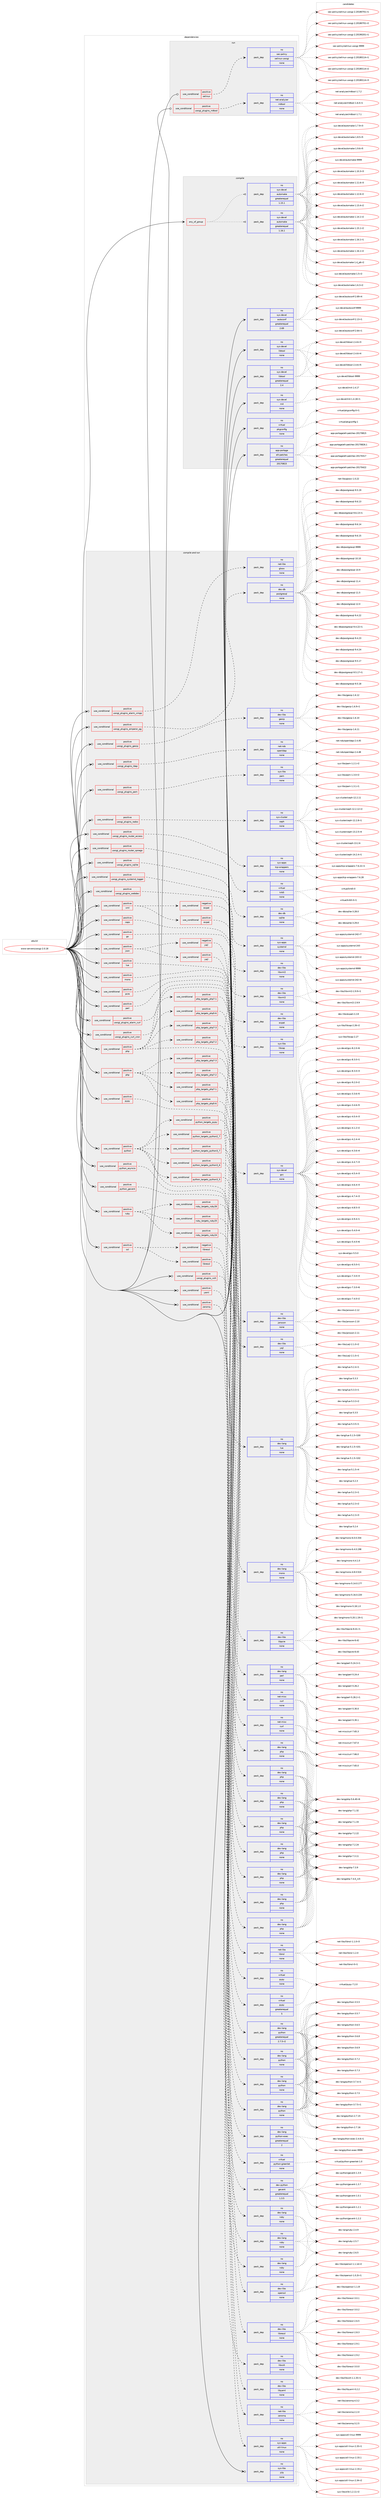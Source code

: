digraph prolog {

# *************
# Graph options
# *************

newrank=true;
concentrate=true;
compound=true;
graph [rankdir=LR,fontname=Helvetica,fontsize=10,ranksep=1.5];#, ranksep=2.5, nodesep=0.2];
edge  [arrowhead=vee];
node  [fontname=Helvetica,fontsize=10];

# **********
# The ebuild
# **********

subgraph cluster_leftcol {
color=gray;
rank=same;
label=<<i>ebuild</i>>;
id [label="www-servers/uwsgi-2.0.18", color=red, width=4, href="../www-servers/uwsgi-2.0.18.svg"];
}

# ****************
# The dependencies
# ****************

subgraph cluster_midcol {
color=gray;
label=<<i>dependencies</i>>;
subgraph cluster_compile {
fillcolor="#eeeeee";
style=filled;
label=<<i>compile</i>>;
subgraph any15834 {
dependency911555 [label=<<TABLE BORDER="0" CELLBORDER="1" CELLSPACING="0" CELLPADDING="4"><TR><TD CELLPADDING="10">any_of_group</TD></TR></TABLE>>, shape=none, color=red];subgraph pack676445 {
dependency911556 [label=<<TABLE BORDER="0" CELLBORDER="1" CELLSPACING="0" CELLPADDING="4" WIDTH="220"><TR><TD ROWSPAN="6" CELLPADDING="30">pack_dep</TD></TR><TR><TD WIDTH="110">no</TD></TR><TR><TD>sys-devel</TD></TR><TR><TD>automake</TD></TR><TR><TD>greaterequal</TD></TR><TR><TD>1.16.1</TD></TR></TABLE>>, shape=none, color=blue];
}
dependency911555:e -> dependency911556:w [weight=20,style="dotted",arrowhead="oinv"];
subgraph pack676446 {
dependency911557 [label=<<TABLE BORDER="0" CELLBORDER="1" CELLSPACING="0" CELLPADDING="4" WIDTH="220"><TR><TD ROWSPAN="6" CELLPADDING="30">pack_dep</TD></TR><TR><TD WIDTH="110">no</TD></TR><TR><TD>sys-devel</TD></TR><TR><TD>automake</TD></TR><TR><TD>greaterequal</TD></TR><TR><TD>1.15.1</TD></TR></TABLE>>, shape=none, color=blue];
}
dependency911555:e -> dependency911557:w [weight=20,style="dotted",arrowhead="oinv"];
}
id:e -> dependency911555:w [weight=20,style="solid",arrowhead="vee"];
subgraph pack676447 {
dependency911558 [label=<<TABLE BORDER="0" CELLBORDER="1" CELLSPACING="0" CELLPADDING="4" WIDTH="220"><TR><TD ROWSPAN="6" CELLPADDING="30">pack_dep</TD></TR><TR><TD WIDTH="110">no</TD></TR><TR><TD>app-portage</TD></TR><TR><TD>elt-patches</TD></TR><TR><TD>greaterequal</TD></TR><TR><TD>20170815</TD></TR></TABLE>>, shape=none, color=blue];
}
id:e -> dependency911558:w [weight=20,style="solid",arrowhead="vee"];
subgraph pack676448 {
dependency911559 [label=<<TABLE BORDER="0" CELLBORDER="1" CELLSPACING="0" CELLPADDING="4" WIDTH="220"><TR><TD ROWSPAN="6" CELLPADDING="30">pack_dep</TD></TR><TR><TD WIDTH="110">no</TD></TR><TR><TD>sys-devel</TD></TR><TR><TD>autoconf</TD></TR><TR><TD>greaterequal</TD></TR><TR><TD>2.69</TD></TR></TABLE>>, shape=none, color=blue];
}
id:e -> dependency911559:w [weight=20,style="solid",arrowhead="vee"];
subgraph pack676449 {
dependency911560 [label=<<TABLE BORDER="0" CELLBORDER="1" CELLSPACING="0" CELLPADDING="4" WIDTH="220"><TR><TD ROWSPAN="6" CELLPADDING="30">pack_dep</TD></TR><TR><TD WIDTH="110">no</TD></TR><TR><TD>sys-devel</TD></TR><TR><TD>libtool</TD></TR><TR><TD>greaterequal</TD></TR><TR><TD>2.4</TD></TR></TABLE>>, shape=none, color=blue];
}
id:e -> dependency911560:w [weight=20,style="solid",arrowhead="vee"];
subgraph pack676450 {
dependency911561 [label=<<TABLE BORDER="0" CELLBORDER="1" CELLSPACING="0" CELLPADDING="4" WIDTH="220"><TR><TD ROWSPAN="6" CELLPADDING="30">pack_dep</TD></TR><TR><TD WIDTH="110">no</TD></TR><TR><TD>sys-devel</TD></TR><TR><TD>libtool</TD></TR><TR><TD>none</TD></TR><TR><TD></TD></TR></TABLE>>, shape=none, color=blue];
}
id:e -> dependency911561:w [weight=20,style="solid",arrowhead="vee"];
subgraph pack676451 {
dependency911562 [label=<<TABLE BORDER="0" CELLBORDER="1" CELLSPACING="0" CELLPADDING="4" WIDTH="220"><TR><TD ROWSPAN="6" CELLPADDING="30">pack_dep</TD></TR><TR><TD WIDTH="110">no</TD></TR><TR><TD>sys-devel</TD></TR><TR><TD>m4</TD></TR><TR><TD>none</TD></TR><TR><TD></TD></TR></TABLE>>, shape=none, color=blue];
}
id:e -> dependency911562:w [weight=20,style="solid",arrowhead="vee"];
subgraph pack676452 {
dependency911563 [label=<<TABLE BORDER="0" CELLBORDER="1" CELLSPACING="0" CELLPADDING="4" WIDTH="220"><TR><TD ROWSPAN="6" CELLPADDING="30">pack_dep</TD></TR><TR><TD WIDTH="110">no</TD></TR><TR><TD>virtual</TD></TR><TR><TD>pkgconfig</TD></TR><TR><TD>none</TD></TR><TR><TD></TD></TR></TABLE>>, shape=none, color=blue];
}
id:e -> dependency911563:w [weight=20,style="solid",arrowhead="vee"];
}
subgraph cluster_compileandrun {
fillcolor="#eeeeee";
style=filled;
label=<<i>compile and run</i>>;
subgraph cond218689 {
dependency911564 [label=<<TABLE BORDER="0" CELLBORDER="1" CELLSPACING="0" CELLPADDING="4"><TR><TD ROWSPAN="3" CELLPADDING="10">use_conditional</TD></TR><TR><TD>positive</TD></TR><TR><TD>caps</TD></TR></TABLE>>, shape=none, color=red];
subgraph pack676453 {
dependency911565 [label=<<TABLE BORDER="0" CELLBORDER="1" CELLSPACING="0" CELLPADDING="4" WIDTH="220"><TR><TD ROWSPAN="6" CELLPADDING="30">pack_dep</TD></TR><TR><TD WIDTH="110">no</TD></TR><TR><TD>sys-libs</TD></TR><TR><TD>libcap</TD></TR><TR><TD>none</TD></TR><TR><TD></TD></TR></TABLE>>, shape=none, color=blue];
}
dependency911564:e -> dependency911565:w [weight=20,style="dashed",arrowhead="vee"];
}
id:e -> dependency911564:w [weight=20,style="solid",arrowhead="odotvee"];
subgraph cond218690 {
dependency911566 [label=<<TABLE BORDER="0" CELLBORDER="1" CELLSPACING="0" CELLPADDING="4"><TR><TD ROWSPAN="3" CELLPADDING="10">use_conditional</TD></TR><TR><TD>positive</TD></TR><TR><TD>go</TD></TR></TABLE>>, shape=none, color=red];
subgraph pack676454 {
dependency911567 [label=<<TABLE BORDER="0" CELLBORDER="1" CELLSPACING="0" CELLPADDING="4" WIDTH="220"><TR><TD ROWSPAN="6" CELLPADDING="30">pack_dep</TD></TR><TR><TD WIDTH="110">no</TD></TR><TR><TD>sys-devel</TD></TR><TR><TD>gcc</TD></TR><TR><TD>none</TD></TR><TR><TD></TD></TR></TABLE>>, shape=none, color=blue];
}
dependency911566:e -> dependency911567:w [weight=20,style="dashed",arrowhead="vee"];
}
id:e -> dependency911566:w [weight=20,style="solid",arrowhead="odotvee"];
subgraph cond218691 {
dependency911568 [label=<<TABLE BORDER="0" CELLBORDER="1" CELLSPACING="0" CELLPADDING="4"><TR><TD ROWSPAN="3" CELLPADDING="10">use_conditional</TD></TR><TR><TD>positive</TD></TR><TR><TD>json</TD></TR></TABLE>>, shape=none, color=red];
subgraph cond218692 {
dependency911569 [label=<<TABLE BORDER="0" CELLBORDER="1" CELLSPACING="0" CELLPADDING="4"><TR><TD ROWSPAN="3" CELLPADDING="10">use_conditional</TD></TR><TR><TD>negative</TD></TR><TR><TD>yajl</TD></TR></TABLE>>, shape=none, color=red];
subgraph pack676455 {
dependency911570 [label=<<TABLE BORDER="0" CELLBORDER="1" CELLSPACING="0" CELLPADDING="4" WIDTH="220"><TR><TD ROWSPAN="6" CELLPADDING="30">pack_dep</TD></TR><TR><TD WIDTH="110">no</TD></TR><TR><TD>dev-libs</TD></TR><TR><TD>jansson</TD></TR><TR><TD>none</TD></TR><TR><TD></TD></TR></TABLE>>, shape=none, color=blue];
}
dependency911569:e -> dependency911570:w [weight=20,style="dashed",arrowhead="vee"];
}
dependency911568:e -> dependency911569:w [weight=20,style="dashed",arrowhead="vee"];
subgraph cond218693 {
dependency911571 [label=<<TABLE BORDER="0" CELLBORDER="1" CELLSPACING="0" CELLPADDING="4"><TR><TD ROWSPAN="3" CELLPADDING="10">use_conditional</TD></TR><TR><TD>positive</TD></TR><TR><TD>yajl</TD></TR></TABLE>>, shape=none, color=red];
subgraph pack676456 {
dependency911572 [label=<<TABLE BORDER="0" CELLBORDER="1" CELLSPACING="0" CELLPADDING="4" WIDTH="220"><TR><TD ROWSPAN="6" CELLPADDING="30">pack_dep</TD></TR><TR><TD WIDTH="110">no</TD></TR><TR><TD>dev-libs</TD></TR><TR><TD>yajl</TD></TR><TR><TD>none</TD></TR><TR><TD></TD></TR></TABLE>>, shape=none, color=blue];
}
dependency911571:e -> dependency911572:w [weight=20,style="dashed",arrowhead="vee"];
}
dependency911568:e -> dependency911571:w [weight=20,style="dashed",arrowhead="vee"];
}
id:e -> dependency911568:w [weight=20,style="solid",arrowhead="odotvee"];
subgraph cond218694 {
dependency911573 [label=<<TABLE BORDER="0" CELLBORDER="1" CELLSPACING="0" CELLPADDING="4"><TR><TD ROWSPAN="3" CELLPADDING="10">use_conditional</TD></TR><TR><TD>positive</TD></TR><TR><TD>lua</TD></TR></TABLE>>, shape=none, color=red];
subgraph pack676457 {
dependency911574 [label=<<TABLE BORDER="0" CELLBORDER="1" CELLSPACING="0" CELLPADDING="4" WIDTH="220"><TR><TD ROWSPAN="6" CELLPADDING="30">pack_dep</TD></TR><TR><TD WIDTH="110">no</TD></TR><TR><TD>dev-lang</TD></TR><TR><TD>lua</TD></TR><TR><TD>none</TD></TR><TR><TD></TD></TR></TABLE>>, shape=none, color=blue];
}
dependency911573:e -> dependency911574:w [weight=20,style="dashed",arrowhead="vee"];
}
id:e -> dependency911573:w [weight=20,style="solid",arrowhead="odotvee"];
subgraph cond218695 {
dependency911575 [label=<<TABLE BORDER="0" CELLBORDER="1" CELLSPACING="0" CELLPADDING="4"><TR><TD ROWSPAN="3" CELLPADDING="10">use_conditional</TD></TR><TR><TD>positive</TD></TR><TR><TD>mono</TD></TR></TABLE>>, shape=none, color=red];
subgraph pack676458 {
dependency911576 [label=<<TABLE BORDER="0" CELLBORDER="1" CELLSPACING="0" CELLPADDING="4" WIDTH="220"><TR><TD ROWSPAN="6" CELLPADDING="30">pack_dep</TD></TR><TR><TD WIDTH="110">no</TD></TR><TR><TD>dev-lang</TD></TR><TR><TD>mono</TD></TR><TR><TD>none</TD></TR><TR><TD></TD></TR></TABLE>>, shape=none, color=blue];
}
dependency911575:e -> dependency911576:w [weight=20,style="dashed",arrowhead="vee"];
}
id:e -> dependency911575:w [weight=20,style="solid",arrowhead="odotvee"];
subgraph cond218696 {
dependency911577 [label=<<TABLE BORDER="0" CELLBORDER="1" CELLSPACING="0" CELLPADDING="4"><TR><TD ROWSPAN="3" CELLPADDING="10">use_conditional</TD></TR><TR><TD>positive</TD></TR><TR><TD>pcre</TD></TR></TABLE>>, shape=none, color=red];
subgraph pack676459 {
dependency911578 [label=<<TABLE BORDER="0" CELLBORDER="1" CELLSPACING="0" CELLPADDING="4" WIDTH="220"><TR><TD ROWSPAN="6" CELLPADDING="30">pack_dep</TD></TR><TR><TD WIDTH="110">no</TD></TR><TR><TD>dev-libs</TD></TR><TR><TD>libpcre</TD></TR><TR><TD>none</TD></TR><TR><TD></TD></TR></TABLE>>, shape=none, color=blue];
}
dependency911577:e -> dependency911578:w [weight=20,style="dashed",arrowhead="vee"];
}
id:e -> dependency911577:w [weight=20,style="solid",arrowhead="odotvee"];
subgraph cond218697 {
dependency911579 [label=<<TABLE BORDER="0" CELLBORDER="1" CELLSPACING="0" CELLPADDING="4"><TR><TD ROWSPAN="3" CELLPADDING="10">use_conditional</TD></TR><TR><TD>positive</TD></TR><TR><TD>perl</TD></TR></TABLE>>, shape=none, color=red];
subgraph pack676460 {
dependency911580 [label=<<TABLE BORDER="0" CELLBORDER="1" CELLSPACING="0" CELLPADDING="4" WIDTH="220"><TR><TD ROWSPAN="6" CELLPADDING="30">pack_dep</TD></TR><TR><TD WIDTH="110">no</TD></TR><TR><TD>dev-lang</TD></TR><TR><TD>perl</TD></TR><TR><TD>none</TD></TR><TR><TD></TD></TR></TABLE>>, shape=none, color=blue];
}
dependency911579:e -> dependency911580:w [weight=20,style="dashed",arrowhead="vee"];
}
id:e -> dependency911579:w [weight=20,style="solid",arrowhead="odotvee"];
subgraph cond218698 {
dependency911581 [label=<<TABLE BORDER="0" CELLBORDER="1" CELLSPACING="0" CELLPADDING="4"><TR><TD ROWSPAN="3" CELLPADDING="10">use_conditional</TD></TR><TR><TD>positive</TD></TR><TR><TD>php</TD></TR></TABLE>>, shape=none, color=red];
subgraph cond218699 {
dependency911582 [label=<<TABLE BORDER="0" CELLBORDER="1" CELLSPACING="0" CELLPADDING="4"><TR><TD ROWSPAN="3" CELLPADDING="10">use_conditional</TD></TR><TR><TD>positive</TD></TR><TR><TD>php_targets_php5-6</TD></TR></TABLE>>, shape=none, color=red];
subgraph pack676461 {
dependency911583 [label=<<TABLE BORDER="0" CELLBORDER="1" CELLSPACING="0" CELLPADDING="4" WIDTH="220"><TR><TD ROWSPAN="6" CELLPADDING="30">pack_dep</TD></TR><TR><TD WIDTH="110">no</TD></TR><TR><TD>dev-lang</TD></TR><TR><TD>php</TD></TR><TR><TD>none</TD></TR><TR><TD></TD></TR></TABLE>>, shape=none, color=blue];
}
dependency911582:e -> dependency911583:w [weight=20,style="dashed",arrowhead="vee"];
}
dependency911581:e -> dependency911582:w [weight=20,style="dashed",arrowhead="vee"];
subgraph cond218700 {
dependency911584 [label=<<TABLE BORDER="0" CELLBORDER="1" CELLSPACING="0" CELLPADDING="4"><TR><TD ROWSPAN="3" CELLPADDING="10">use_conditional</TD></TR><TR><TD>positive</TD></TR><TR><TD>php_targets_php7-1</TD></TR></TABLE>>, shape=none, color=red];
subgraph pack676462 {
dependency911585 [label=<<TABLE BORDER="0" CELLBORDER="1" CELLSPACING="0" CELLPADDING="4" WIDTH="220"><TR><TD ROWSPAN="6" CELLPADDING="30">pack_dep</TD></TR><TR><TD WIDTH="110">no</TD></TR><TR><TD>dev-lang</TD></TR><TR><TD>php</TD></TR><TR><TD>none</TD></TR><TR><TD></TD></TR></TABLE>>, shape=none, color=blue];
}
dependency911584:e -> dependency911585:w [weight=20,style="dashed",arrowhead="vee"];
}
dependency911581:e -> dependency911584:w [weight=20,style="dashed",arrowhead="vee"];
subgraph cond218701 {
dependency911586 [label=<<TABLE BORDER="0" CELLBORDER="1" CELLSPACING="0" CELLPADDING="4"><TR><TD ROWSPAN="3" CELLPADDING="10">use_conditional</TD></TR><TR><TD>positive</TD></TR><TR><TD>php_targets_php7-2</TD></TR></TABLE>>, shape=none, color=red];
subgraph pack676463 {
dependency911587 [label=<<TABLE BORDER="0" CELLBORDER="1" CELLSPACING="0" CELLPADDING="4" WIDTH="220"><TR><TD ROWSPAN="6" CELLPADDING="30">pack_dep</TD></TR><TR><TD WIDTH="110">no</TD></TR><TR><TD>dev-lang</TD></TR><TR><TD>php</TD></TR><TR><TD>none</TD></TR><TR><TD></TD></TR></TABLE>>, shape=none, color=blue];
}
dependency911586:e -> dependency911587:w [weight=20,style="dashed",arrowhead="vee"];
}
dependency911581:e -> dependency911586:w [weight=20,style="dashed",arrowhead="vee"];
subgraph cond218702 {
dependency911588 [label=<<TABLE BORDER="0" CELLBORDER="1" CELLSPACING="0" CELLPADDING="4"><TR><TD ROWSPAN="3" CELLPADDING="10">use_conditional</TD></TR><TR><TD>positive</TD></TR><TR><TD>php_targets_php7-3</TD></TR></TABLE>>, shape=none, color=red];
subgraph pack676464 {
dependency911589 [label=<<TABLE BORDER="0" CELLBORDER="1" CELLSPACING="0" CELLPADDING="4" WIDTH="220"><TR><TD ROWSPAN="6" CELLPADDING="30">pack_dep</TD></TR><TR><TD WIDTH="110">no</TD></TR><TR><TD>dev-lang</TD></TR><TR><TD>php</TD></TR><TR><TD>none</TD></TR><TR><TD></TD></TR></TABLE>>, shape=none, color=blue];
}
dependency911588:e -> dependency911589:w [weight=20,style="dashed",arrowhead="vee"];
}
dependency911581:e -> dependency911588:w [weight=20,style="dashed",arrowhead="vee"];
}
id:e -> dependency911581:w [weight=20,style="solid",arrowhead="odotvee"];
subgraph cond218703 {
dependency911590 [label=<<TABLE BORDER="0" CELLBORDER="1" CELLSPACING="0" CELLPADDING="4"><TR><TD ROWSPAN="3" CELLPADDING="10">use_conditional</TD></TR><TR><TD>positive</TD></TR><TR><TD>php</TD></TR></TABLE>>, shape=none, color=red];
subgraph pack676465 {
dependency911591 [label=<<TABLE BORDER="0" CELLBORDER="1" CELLSPACING="0" CELLPADDING="4" WIDTH="220"><TR><TD ROWSPAN="6" CELLPADDING="30">pack_dep</TD></TR><TR><TD WIDTH="110">no</TD></TR><TR><TD>net-libs</TD></TR><TR><TD>libnsl</TD></TR><TR><TD>none</TD></TR><TR><TD></TD></TR></TABLE>>, shape=none, color=blue];
}
dependency911590:e -> dependency911591:w [weight=20,style="dashed",arrowhead="vee"];
subgraph cond218704 {
dependency911592 [label=<<TABLE BORDER="0" CELLBORDER="1" CELLSPACING="0" CELLPADDING="4"><TR><TD ROWSPAN="3" CELLPADDING="10">use_conditional</TD></TR><TR><TD>positive</TD></TR><TR><TD>php_targets_php5-6</TD></TR></TABLE>>, shape=none, color=red];
subgraph pack676466 {
dependency911593 [label=<<TABLE BORDER="0" CELLBORDER="1" CELLSPACING="0" CELLPADDING="4" WIDTH="220"><TR><TD ROWSPAN="6" CELLPADDING="30">pack_dep</TD></TR><TR><TD WIDTH="110">no</TD></TR><TR><TD>dev-lang</TD></TR><TR><TD>php</TD></TR><TR><TD>none</TD></TR><TR><TD></TD></TR></TABLE>>, shape=none, color=blue];
}
dependency911592:e -> dependency911593:w [weight=20,style="dashed",arrowhead="vee"];
}
dependency911590:e -> dependency911592:w [weight=20,style="dashed",arrowhead="vee"];
subgraph cond218705 {
dependency911594 [label=<<TABLE BORDER="0" CELLBORDER="1" CELLSPACING="0" CELLPADDING="4"><TR><TD ROWSPAN="3" CELLPADDING="10">use_conditional</TD></TR><TR><TD>positive</TD></TR><TR><TD>php_targets_php7-1</TD></TR></TABLE>>, shape=none, color=red];
subgraph pack676467 {
dependency911595 [label=<<TABLE BORDER="0" CELLBORDER="1" CELLSPACING="0" CELLPADDING="4" WIDTH="220"><TR><TD ROWSPAN="6" CELLPADDING="30">pack_dep</TD></TR><TR><TD WIDTH="110">no</TD></TR><TR><TD>dev-lang</TD></TR><TR><TD>php</TD></TR><TR><TD>none</TD></TR><TR><TD></TD></TR></TABLE>>, shape=none, color=blue];
}
dependency911594:e -> dependency911595:w [weight=20,style="dashed",arrowhead="vee"];
}
dependency911590:e -> dependency911594:w [weight=20,style="dashed",arrowhead="vee"];
subgraph cond218706 {
dependency911596 [label=<<TABLE BORDER="0" CELLBORDER="1" CELLSPACING="0" CELLPADDING="4"><TR><TD ROWSPAN="3" CELLPADDING="10">use_conditional</TD></TR><TR><TD>positive</TD></TR><TR><TD>php_targets_php7-2</TD></TR></TABLE>>, shape=none, color=red];
subgraph pack676468 {
dependency911597 [label=<<TABLE BORDER="0" CELLBORDER="1" CELLSPACING="0" CELLPADDING="4" WIDTH="220"><TR><TD ROWSPAN="6" CELLPADDING="30">pack_dep</TD></TR><TR><TD WIDTH="110">no</TD></TR><TR><TD>dev-lang</TD></TR><TR><TD>php</TD></TR><TR><TD>none</TD></TR><TR><TD></TD></TR></TABLE>>, shape=none, color=blue];
}
dependency911596:e -> dependency911597:w [weight=20,style="dashed",arrowhead="vee"];
}
dependency911590:e -> dependency911596:w [weight=20,style="dashed",arrowhead="vee"];
subgraph cond218707 {
dependency911598 [label=<<TABLE BORDER="0" CELLBORDER="1" CELLSPACING="0" CELLPADDING="4"><TR><TD ROWSPAN="3" CELLPADDING="10">use_conditional</TD></TR><TR><TD>positive</TD></TR><TR><TD>php_targets_php7-3</TD></TR></TABLE>>, shape=none, color=red];
subgraph pack676469 {
dependency911599 [label=<<TABLE BORDER="0" CELLBORDER="1" CELLSPACING="0" CELLPADDING="4" WIDTH="220"><TR><TD ROWSPAN="6" CELLPADDING="30">pack_dep</TD></TR><TR><TD WIDTH="110">no</TD></TR><TR><TD>dev-lang</TD></TR><TR><TD>php</TD></TR><TR><TD>none</TD></TR><TR><TD></TD></TR></TABLE>>, shape=none, color=blue];
}
dependency911598:e -> dependency911599:w [weight=20,style="dashed",arrowhead="vee"];
}
dependency911590:e -> dependency911598:w [weight=20,style="dashed",arrowhead="vee"];
}
id:e -> dependency911590:w [weight=20,style="solid",arrowhead="odotvee"];
subgraph cond218708 {
dependency911600 [label=<<TABLE BORDER="0" CELLBORDER="1" CELLSPACING="0" CELLPADDING="4"><TR><TD ROWSPAN="3" CELLPADDING="10">use_conditional</TD></TR><TR><TD>positive</TD></TR><TR><TD>pypy</TD></TR></TABLE>>, shape=none, color=red];
subgraph pack676470 {
dependency911601 [label=<<TABLE BORDER="0" CELLBORDER="1" CELLSPACING="0" CELLPADDING="4" WIDTH="220"><TR><TD ROWSPAN="6" CELLPADDING="30">pack_dep</TD></TR><TR><TD WIDTH="110">no</TD></TR><TR><TD>virtual</TD></TR><TR><TD>pypy</TD></TR><TR><TD>none</TD></TR><TR><TD></TD></TR></TABLE>>, shape=none, color=blue];
}
dependency911600:e -> dependency911601:w [weight=20,style="dashed",arrowhead="vee"];
}
id:e -> dependency911600:w [weight=20,style="solid",arrowhead="odotvee"];
subgraph cond218709 {
dependency911602 [label=<<TABLE BORDER="0" CELLBORDER="1" CELLSPACING="0" CELLPADDING="4"><TR><TD ROWSPAN="3" CELLPADDING="10">use_conditional</TD></TR><TR><TD>positive</TD></TR><TR><TD>python</TD></TR></TABLE>>, shape=none, color=red];
subgraph cond218710 {
dependency911603 [label=<<TABLE BORDER="0" CELLBORDER="1" CELLSPACING="0" CELLPADDING="4"><TR><TD ROWSPAN="3" CELLPADDING="10">use_conditional</TD></TR><TR><TD>positive</TD></TR><TR><TD>python_targets_pypy</TD></TR></TABLE>>, shape=none, color=red];
subgraph pack676471 {
dependency911604 [label=<<TABLE BORDER="0" CELLBORDER="1" CELLSPACING="0" CELLPADDING="4" WIDTH="220"><TR><TD ROWSPAN="6" CELLPADDING="30">pack_dep</TD></TR><TR><TD WIDTH="110">no</TD></TR><TR><TD>virtual</TD></TR><TR><TD>pypy</TD></TR><TR><TD>greaterequal</TD></TR><TR><TD>5</TD></TR></TABLE>>, shape=none, color=blue];
}
dependency911603:e -> dependency911604:w [weight=20,style="dashed",arrowhead="vee"];
}
dependency911602:e -> dependency911603:w [weight=20,style="dashed",arrowhead="vee"];
subgraph cond218711 {
dependency911605 [label=<<TABLE BORDER="0" CELLBORDER="1" CELLSPACING="0" CELLPADDING="4"><TR><TD ROWSPAN="3" CELLPADDING="10">use_conditional</TD></TR><TR><TD>positive</TD></TR><TR><TD>python_targets_python2_7</TD></TR></TABLE>>, shape=none, color=red];
subgraph pack676472 {
dependency911606 [label=<<TABLE BORDER="0" CELLBORDER="1" CELLSPACING="0" CELLPADDING="4" WIDTH="220"><TR><TD ROWSPAN="6" CELLPADDING="30">pack_dep</TD></TR><TR><TD WIDTH="110">no</TD></TR><TR><TD>dev-lang</TD></TR><TR><TD>python</TD></TR><TR><TD>greaterequal</TD></TR><TR><TD>2.7.5-r2</TD></TR></TABLE>>, shape=none, color=blue];
}
dependency911605:e -> dependency911606:w [weight=20,style="dashed",arrowhead="vee"];
}
dependency911602:e -> dependency911605:w [weight=20,style="dashed",arrowhead="vee"];
subgraph cond218712 {
dependency911607 [label=<<TABLE BORDER="0" CELLBORDER="1" CELLSPACING="0" CELLPADDING="4"><TR><TD ROWSPAN="3" CELLPADDING="10">use_conditional</TD></TR><TR><TD>positive</TD></TR><TR><TD>python_targets_python3_5</TD></TR></TABLE>>, shape=none, color=red];
subgraph pack676473 {
dependency911608 [label=<<TABLE BORDER="0" CELLBORDER="1" CELLSPACING="0" CELLPADDING="4" WIDTH="220"><TR><TD ROWSPAN="6" CELLPADDING="30">pack_dep</TD></TR><TR><TD WIDTH="110">no</TD></TR><TR><TD>dev-lang</TD></TR><TR><TD>python</TD></TR><TR><TD>none</TD></TR><TR><TD></TD></TR></TABLE>>, shape=none, color=blue];
}
dependency911607:e -> dependency911608:w [weight=20,style="dashed",arrowhead="vee"];
}
dependency911602:e -> dependency911607:w [weight=20,style="dashed",arrowhead="vee"];
subgraph cond218713 {
dependency911609 [label=<<TABLE BORDER="0" CELLBORDER="1" CELLSPACING="0" CELLPADDING="4"><TR><TD ROWSPAN="3" CELLPADDING="10">use_conditional</TD></TR><TR><TD>positive</TD></TR><TR><TD>python_targets_python3_6</TD></TR></TABLE>>, shape=none, color=red];
subgraph pack676474 {
dependency911610 [label=<<TABLE BORDER="0" CELLBORDER="1" CELLSPACING="0" CELLPADDING="4" WIDTH="220"><TR><TD ROWSPAN="6" CELLPADDING="30">pack_dep</TD></TR><TR><TD WIDTH="110">no</TD></TR><TR><TD>dev-lang</TD></TR><TR><TD>python</TD></TR><TR><TD>none</TD></TR><TR><TD></TD></TR></TABLE>>, shape=none, color=blue];
}
dependency911609:e -> dependency911610:w [weight=20,style="dashed",arrowhead="vee"];
}
dependency911602:e -> dependency911609:w [weight=20,style="dashed",arrowhead="vee"];
subgraph cond218714 {
dependency911611 [label=<<TABLE BORDER="0" CELLBORDER="1" CELLSPACING="0" CELLPADDING="4"><TR><TD ROWSPAN="3" CELLPADDING="10">use_conditional</TD></TR><TR><TD>positive</TD></TR><TR><TD>python_targets_python3_7</TD></TR></TABLE>>, shape=none, color=red];
subgraph pack676475 {
dependency911612 [label=<<TABLE BORDER="0" CELLBORDER="1" CELLSPACING="0" CELLPADDING="4" WIDTH="220"><TR><TD ROWSPAN="6" CELLPADDING="30">pack_dep</TD></TR><TR><TD WIDTH="110">no</TD></TR><TR><TD>dev-lang</TD></TR><TR><TD>python</TD></TR><TR><TD>none</TD></TR><TR><TD></TD></TR></TABLE>>, shape=none, color=blue];
}
dependency911611:e -> dependency911612:w [weight=20,style="dashed",arrowhead="vee"];
}
dependency911602:e -> dependency911611:w [weight=20,style="dashed",arrowhead="vee"];
subgraph pack676476 {
dependency911613 [label=<<TABLE BORDER="0" CELLBORDER="1" CELLSPACING="0" CELLPADDING="4" WIDTH="220"><TR><TD ROWSPAN="6" CELLPADDING="30">pack_dep</TD></TR><TR><TD WIDTH="110">no</TD></TR><TR><TD>dev-lang</TD></TR><TR><TD>python-exec</TD></TR><TR><TD>greaterequal</TD></TR><TR><TD>2</TD></TR></TABLE>>, shape=none, color=blue];
}
dependency911602:e -> dependency911613:w [weight=20,style="dashed",arrowhead="vee"];
}
id:e -> dependency911602:w [weight=20,style="solid",arrowhead="odotvee"];
subgraph cond218715 {
dependency911614 [label=<<TABLE BORDER="0" CELLBORDER="1" CELLSPACING="0" CELLPADDING="4"><TR><TD ROWSPAN="3" CELLPADDING="10">use_conditional</TD></TR><TR><TD>positive</TD></TR><TR><TD>python_asyncio</TD></TR></TABLE>>, shape=none, color=red];
subgraph pack676477 {
dependency911615 [label=<<TABLE BORDER="0" CELLBORDER="1" CELLSPACING="0" CELLPADDING="4" WIDTH="220"><TR><TD ROWSPAN="6" CELLPADDING="30">pack_dep</TD></TR><TR><TD WIDTH="110">no</TD></TR><TR><TD>virtual</TD></TR><TR><TD>python-greenlet</TD></TR><TR><TD>none</TD></TR><TR><TD></TD></TR></TABLE>>, shape=none, color=blue];
}
dependency911614:e -> dependency911615:w [weight=20,style="dashed",arrowhead="vee"];
}
id:e -> dependency911614:w [weight=20,style="solid",arrowhead="odotvee"];
subgraph cond218716 {
dependency911616 [label=<<TABLE BORDER="0" CELLBORDER="1" CELLSPACING="0" CELLPADDING="4"><TR><TD ROWSPAN="3" CELLPADDING="10">use_conditional</TD></TR><TR><TD>positive</TD></TR><TR><TD>python_gevent</TD></TR></TABLE>>, shape=none, color=red];
subgraph pack676478 {
dependency911617 [label=<<TABLE BORDER="0" CELLBORDER="1" CELLSPACING="0" CELLPADDING="4" WIDTH="220"><TR><TD ROWSPAN="6" CELLPADDING="30">pack_dep</TD></TR><TR><TD WIDTH="110">no</TD></TR><TR><TD>dev-python</TD></TR><TR><TD>gevent</TD></TR><TR><TD>greaterequal</TD></TR><TR><TD>1.3.5</TD></TR></TABLE>>, shape=none, color=blue];
}
dependency911616:e -> dependency911617:w [weight=20,style="dashed",arrowhead="vee"];
}
id:e -> dependency911616:w [weight=20,style="solid",arrowhead="odotvee"];
subgraph cond218717 {
dependency911618 [label=<<TABLE BORDER="0" CELLBORDER="1" CELLSPACING="0" CELLPADDING="4"><TR><TD ROWSPAN="3" CELLPADDING="10">use_conditional</TD></TR><TR><TD>positive</TD></TR><TR><TD>ruby</TD></TR></TABLE>>, shape=none, color=red];
subgraph cond218718 {
dependency911619 [label=<<TABLE BORDER="0" CELLBORDER="1" CELLSPACING="0" CELLPADDING="4"><TR><TD ROWSPAN="3" CELLPADDING="10">use_conditional</TD></TR><TR><TD>positive</TD></TR><TR><TD>ruby_targets_ruby24</TD></TR></TABLE>>, shape=none, color=red];
subgraph pack676479 {
dependency911620 [label=<<TABLE BORDER="0" CELLBORDER="1" CELLSPACING="0" CELLPADDING="4" WIDTH="220"><TR><TD ROWSPAN="6" CELLPADDING="30">pack_dep</TD></TR><TR><TD WIDTH="110">no</TD></TR><TR><TD>dev-lang</TD></TR><TR><TD>ruby</TD></TR><TR><TD>none</TD></TR><TR><TD></TD></TR></TABLE>>, shape=none, color=blue];
}
dependency911619:e -> dependency911620:w [weight=20,style="dashed",arrowhead="vee"];
}
dependency911618:e -> dependency911619:w [weight=20,style="dashed",arrowhead="vee"];
subgraph cond218719 {
dependency911621 [label=<<TABLE BORDER="0" CELLBORDER="1" CELLSPACING="0" CELLPADDING="4"><TR><TD ROWSPAN="3" CELLPADDING="10">use_conditional</TD></TR><TR><TD>positive</TD></TR><TR><TD>ruby_targets_ruby25</TD></TR></TABLE>>, shape=none, color=red];
subgraph pack676480 {
dependency911622 [label=<<TABLE BORDER="0" CELLBORDER="1" CELLSPACING="0" CELLPADDING="4" WIDTH="220"><TR><TD ROWSPAN="6" CELLPADDING="30">pack_dep</TD></TR><TR><TD WIDTH="110">no</TD></TR><TR><TD>dev-lang</TD></TR><TR><TD>ruby</TD></TR><TR><TD>none</TD></TR><TR><TD></TD></TR></TABLE>>, shape=none, color=blue];
}
dependency911621:e -> dependency911622:w [weight=20,style="dashed",arrowhead="vee"];
}
dependency911618:e -> dependency911621:w [weight=20,style="dashed",arrowhead="vee"];
subgraph cond218720 {
dependency911623 [label=<<TABLE BORDER="0" CELLBORDER="1" CELLSPACING="0" CELLPADDING="4"><TR><TD ROWSPAN="3" CELLPADDING="10">use_conditional</TD></TR><TR><TD>positive</TD></TR><TR><TD>ruby_targets_ruby26</TD></TR></TABLE>>, shape=none, color=red];
subgraph pack676481 {
dependency911624 [label=<<TABLE BORDER="0" CELLBORDER="1" CELLSPACING="0" CELLPADDING="4" WIDTH="220"><TR><TD ROWSPAN="6" CELLPADDING="30">pack_dep</TD></TR><TR><TD WIDTH="110">no</TD></TR><TR><TD>dev-lang</TD></TR><TR><TD>ruby</TD></TR><TR><TD>none</TD></TR><TR><TD></TD></TR></TABLE>>, shape=none, color=blue];
}
dependency911623:e -> dependency911624:w [weight=20,style="dashed",arrowhead="vee"];
}
dependency911618:e -> dependency911623:w [weight=20,style="dashed",arrowhead="vee"];
}
id:e -> dependency911618:w [weight=20,style="solid",arrowhead="odotvee"];
subgraph cond218721 {
dependency911625 [label=<<TABLE BORDER="0" CELLBORDER="1" CELLSPACING="0" CELLPADDING="4"><TR><TD ROWSPAN="3" CELLPADDING="10">use_conditional</TD></TR><TR><TD>positive</TD></TR><TR><TD>ssl</TD></TR></TABLE>>, shape=none, color=red];
subgraph cond218722 {
dependency911626 [label=<<TABLE BORDER="0" CELLBORDER="1" CELLSPACING="0" CELLPADDING="4"><TR><TD ROWSPAN="3" CELLPADDING="10">use_conditional</TD></TR><TR><TD>negative</TD></TR><TR><TD>libressl</TD></TR></TABLE>>, shape=none, color=red];
subgraph pack676482 {
dependency911627 [label=<<TABLE BORDER="0" CELLBORDER="1" CELLSPACING="0" CELLPADDING="4" WIDTH="220"><TR><TD ROWSPAN="6" CELLPADDING="30">pack_dep</TD></TR><TR><TD WIDTH="110">no</TD></TR><TR><TD>dev-libs</TD></TR><TR><TD>openssl</TD></TR><TR><TD>none</TD></TR><TR><TD></TD></TR></TABLE>>, shape=none, color=blue];
}
dependency911626:e -> dependency911627:w [weight=20,style="dashed",arrowhead="vee"];
}
dependency911625:e -> dependency911626:w [weight=20,style="dashed",arrowhead="vee"];
subgraph cond218723 {
dependency911628 [label=<<TABLE BORDER="0" CELLBORDER="1" CELLSPACING="0" CELLPADDING="4"><TR><TD ROWSPAN="3" CELLPADDING="10">use_conditional</TD></TR><TR><TD>positive</TD></TR><TR><TD>libressl</TD></TR></TABLE>>, shape=none, color=red];
subgraph pack676483 {
dependency911629 [label=<<TABLE BORDER="0" CELLBORDER="1" CELLSPACING="0" CELLPADDING="4" WIDTH="220"><TR><TD ROWSPAN="6" CELLPADDING="30">pack_dep</TD></TR><TR><TD WIDTH="110">no</TD></TR><TR><TD>dev-libs</TD></TR><TR><TD>libressl</TD></TR><TR><TD>none</TD></TR><TR><TD></TD></TR></TABLE>>, shape=none, color=blue];
}
dependency911628:e -> dependency911629:w [weight=20,style="dashed",arrowhead="vee"];
}
dependency911625:e -> dependency911628:w [weight=20,style="dashed",arrowhead="vee"];
}
id:e -> dependency911625:w [weight=20,style="solid",arrowhead="odotvee"];
subgraph cond218724 {
dependency911630 [label=<<TABLE BORDER="0" CELLBORDER="1" CELLSPACING="0" CELLPADDING="4"><TR><TD ROWSPAN="3" CELLPADDING="10">use_conditional</TD></TR><TR><TD>positive</TD></TR><TR><TD>uwsgi_plugins_alarm_curl</TD></TR></TABLE>>, shape=none, color=red];
subgraph pack676484 {
dependency911631 [label=<<TABLE BORDER="0" CELLBORDER="1" CELLSPACING="0" CELLPADDING="4" WIDTH="220"><TR><TD ROWSPAN="6" CELLPADDING="30">pack_dep</TD></TR><TR><TD WIDTH="110">no</TD></TR><TR><TD>net-misc</TD></TR><TR><TD>curl</TD></TR><TR><TD>none</TD></TR><TR><TD></TD></TR></TABLE>>, shape=none, color=blue];
}
dependency911630:e -> dependency911631:w [weight=20,style="dashed",arrowhead="vee"];
}
id:e -> dependency911630:w [weight=20,style="solid",arrowhead="odotvee"];
subgraph cond218725 {
dependency911632 [label=<<TABLE BORDER="0" CELLBORDER="1" CELLSPACING="0" CELLPADDING="4"><TR><TD ROWSPAN="3" CELLPADDING="10">use_conditional</TD></TR><TR><TD>positive</TD></TR><TR><TD>uwsgi_plugins_alarm_xmpp</TD></TR></TABLE>>, shape=none, color=red];
subgraph pack676485 {
dependency911633 [label=<<TABLE BORDER="0" CELLBORDER="1" CELLSPACING="0" CELLPADDING="4" WIDTH="220"><TR><TD ROWSPAN="6" CELLPADDING="30">pack_dep</TD></TR><TR><TD WIDTH="110">no</TD></TR><TR><TD>net-libs</TD></TR><TR><TD>gloox</TD></TR><TR><TD>none</TD></TR><TR><TD></TD></TR></TABLE>>, shape=none, color=blue];
}
dependency911632:e -> dependency911633:w [weight=20,style="dashed",arrowhead="vee"];
}
id:e -> dependency911632:w [weight=20,style="solid",arrowhead="odotvee"];
subgraph cond218726 {
dependency911634 [label=<<TABLE BORDER="0" CELLBORDER="1" CELLSPACING="0" CELLPADDING="4"><TR><TD ROWSPAN="3" CELLPADDING="10">use_conditional</TD></TR><TR><TD>positive</TD></TR><TR><TD>uwsgi_plugins_curl_cron</TD></TR></TABLE>>, shape=none, color=red];
subgraph pack676486 {
dependency911635 [label=<<TABLE BORDER="0" CELLBORDER="1" CELLSPACING="0" CELLPADDING="4" WIDTH="220"><TR><TD ROWSPAN="6" CELLPADDING="30">pack_dep</TD></TR><TR><TD WIDTH="110">no</TD></TR><TR><TD>net-misc</TD></TR><TR><TD>curl</TD></TR><TR><TD>none</TD></TR><TR><TD></TD></TR></TABLE>>, shape=none, color=blue];
}
dependency911634:e -> dependency911635:w [weight=20,style="dashed",arrowhead="vee"];
}
id:e -> dependency911634:w [weight=20,style="solid",arrowhead="odotvee"];
subgraph cond218727 {
dependency911636 [label=<<TABLE BORDER="0" CELLBORDER="1" CELLSPACING="0" CELLPADDING="4"><TR><TD ROWSPAN="3" CELLPADDING="10">use_conditional</TD></TR><TR><TD>positive</TD></TR><TR><TD>uwsgi_plugins_emperor_pg</TD></TR></TABLE>>, shape=none, color=red];
subgraph pack676487 {
dependency911637 [label=<<TABLE BORDER="0" CELLBORDER="1" CELLSPACING="0" CELLPADDING="4" WIDTH="220"><TR><TD ROWSPAN="6" CELLPADDING="30">pack_dep</TD></TR><TR><TD WIDTH="110">no</TD></TR><TR><TD>dev-db</TD></TR><TR><TD>postgresql</TD></TR><TR><TD>none</TD></TR><TR><TD></TD></TR></TABLE>>, shape=none, color=blue];
}
dependency911636:e -> dependency911637:w [weight=20,style="dashed",arrowhead="vee"];
}
id:e -> dependency911636:w [weight=20,style="solid",arrowhead="odotvee"];
subgraph cond218728 {
dependency911638 [label=<<TABLE BORDER="0" CELLBORDER="1" CELLSPACING="0" CELLPADDING="4"><TR><TD ROWSPAN="3" CELLPADDING="10">use_conditional</TD></TR><TR><TD>positive</TD></TR><TR><TD>uwsgi_plugins_geoip</TD></TR></TABLE>>, shape=none, color=red];
subgraph pack676488 {
dependency911639 [label=<<TABLE BORDER="0" CELLBORDER="1" CELLSPACING="0" CELLPADDING="4" WIDTH="220"><TR><TD ROWSPAN="6" CELLPADDING="30">pack_dep</TD></TR><TR><TD WIDTH="110">no</TD></TR><TR><TD>dev-libs</TD></TR><TR><TD>geoip</TD></TR><TR><TD>none</TD></TR><TR><TD></TD></TR></TABLE>>, shape=none, color=blue];
}
dependency911638:e -> dependency911639:w [weight=20,style="dashed",arrowhead="vee"];
}
id:e -> dependency911638:w [weight=20,style="solid",arrowhead="odotvee"];
subgraph cond218729 {
dependency911640 [label=<<TABLE BORDER="0" CELLBORDER="1" CELLSPACING="0" CELLPADDING="4"><TR><TD ROWSPAN="3" CELLPADDING="10">use_conditional</TD></TR><TR><TD>positive</TD></TR><TR><TD>uwsgi_plugins_ldap</TD></TR></TABLE>>, shape=none, color=red];
subgraph pack676489 {
dependency911641 [label=<<TABLE BORDER="0" CELLBORDER="1" CELLSPACING="0" CELLPADDING="4" WIDTH="220"><TR><TD ROWSPAN="6" CELLPADDING="30">pack_dep</TD></TR><TR><TD WIDTH="110">no</TD></TR><TR><TD>net-nds</TD></TR><TR><TD>openldap</TD></TR><TR><TD>none</TD></TR><TR><TD></TD></TR></TABLE>>, shape=none, color=blue];
}
dependency911640:e -> dependency911641:w [weight=20,style="dashed",arrowhead="vee"];
}
id:e -> dependency911640:w [weight=20,style="solid",arrowhead="odotvee"];
subgraph cond218730 {
dependency911642 [label=<<TABLE BORDER="0" CELLBORDER="1" CELLSPACING="0" CELLPADDING="4"><TR><TD ROWSPAN="3" CELLPADDING="10">use_conditional</TD></TR><TR><TD>positive</TD></TR><TR><TD>uwsgi_plugins_pam</TD></TR></TABLE>>, shape=none, color=red];
subgraph pack676490 {
dependency911643 [label=<<TABLE BORDER="0" CELLBORDER="1" CELLSPACING="0" CELLPADDING="4" WIDTH="220"><TR><TD ROWSPAN="6" CELLPADDING="30">pack_dep</TD></TR><TR><TD WIDTH="110">no</TD></TR><TR><TD>sys-libs</TD></TR><TR><TD>pam</TD></TR><TR><TD>none</TD></TR><TR><TD></TD></TR></TABLE>>, shape=none, color=blue];
}
dependency911642:e -> dependency911643:w [weight=20,style="dashed",arrowhead="vee"];
}
id:e -> dependency911642:w [weight=20,style="solid",arrowhead="odotvee"];
subgraph cond218731 {
dependency911644 [label=<<TABLE BORDER="0" CELLBORDER="1" CELLSPACING="0" CELLPADDING="4"><TR><TD ROWSPAN="3" CELLPADDING="10">use_conditional</TD></TR><TR><TD>positive</TD></TR><TR><TD>uwsgi_plugins_rados</TD></TR></TABLE>>, shape=none, color=red];
subgraph pack676491 {
dependency911645 [label=<<TABLE BORDER="0" CELLBORDER="1" CELLSPACING="0" CELLPADDING="4" WIDTH="220"><TR><TD ROWSPAN="6" CELLPADDING="30">pack_dep</TD></TR><TR><TD WIDTH="110">no</TD></TR><TR><TD>sys-cluster</TD></TR><TR><TD>ceph</TD></TR><TR><TD>none</TD></TR><TR><TD></TD></TR></TABLE>>, shape=none, color=blue];
}
dependency911644:e -> dependency911645:w [weight=20,style="dashed",arrowhead="vee"];
}
id:e -> dependency911644:w [weight=20,style="solid",arrowhead="odotvee"];
subgraph cond218732 {
dependency911646 [label=<<TABLE BORDER="0" CELLBORDER="1" CELLSPACING="0" CELLPADDING="4"><TR><TD ROWSPAN="3" CELLPADDING="10">use_conditional</TD></TR><TR><TD>positive</TD></TR><TR><TD>uwsgi_plugins_router_access</TD></TR></TABLE>>, shape=none, color=red];
subgraph pack676492 {
dependency911647 [label=<<TABLE BORDER="0" CELLBORDER="1" CELLSPACING="0" CELLPADDING="4" WIDTH="220"><TR><TD ROWSPAN="6" CELLPADDING="30">pack_dep</TD></TR><TR><TD WIDTH="110">no</TD></TR><TR><TD>sys-apps</TD></TR><TR><TD>tcp-wrappers</TD></TR><TR><TD>none</TD></TR><TR><TD></TD></TR></TABLE>>, shape=none, color=blue];
}
dependency911646:e -> dependency911647:w [weight=20,style="dashed",arrowhead="vee"];
}
id:e -> dependency911646:w [weight=20,style="solid",arrowhead="odotvee"];
subgraph cond218733 {
dependency911648 [label=<<TABLE BORDER="0" CELLBORDER="1" CELLSPACING="0" CELLPADDING="4"><TR><TD ROWSPAN="3" CELLPADDING="10">use_conditional</TD></TR><TR><TD>positive</TD></TR><TR><TD>uwsgi_plugins_router_spnego</TD></TR></TABLE>>, shape=none, color=red];
subgraph pack676493 {
dependency911649 [label=<<TABLE BORDER="0" CELLBORDER="1" CELLSPACING="0" CELLPADDING="4" WIDTH="220"><TR><TD ROWSPAN="6" CELLPADDING="30">pack_dep</TD></TR><TR><TD WIDTH="110">no</TD></TR><TR><TD>virtual</TD></TR><TR><TD>krb5</TD></TR><TR><TD>none</TD></TR><TR><TD></TD></TR></TABLE>>, shape=none, color=blue];
}
dependency911648:e -> dependency911649:w [weight=20,style="dashed",arrowhead="vee"];
}
id:e -> dependency911648:w [weight=20,style="solid",arrowhead="odotvee"];
subgraph cond218734 {
dependency911650 [label=<<TABLE BORDER="0" CELLBORDER="1" CELLSPACING="0" CELLPADDING="4"><TR><TD ROWSPAN="3" CELLPADDING="10">use_conditional</TD></TR><TR><TD>positive</TD></TR><TR><TD>uwsgi_plugins_sqlite</TD></TR></TABLE>>, shape=none, color=red];
subgraph pack676494 {
dependency911651 [label=<<TABLE BORDER="0" CELLBORDER="1" CELLSPACING="0" CELLPADDING="4" WIDTH="220"><TR><TD ROWSPAN="6" CELLPADDING="30">pack_dep</TD></TR><TR><TD WIDTH="110">no</TD></TR><TR><TD>dev-db</TD></TR><TR><TD>sqlite</TD></TR><TR><TD>none</TD></TR><TR><TD></TD></TR></TABLE>>, shape=none, color=blue];
}
dependency911650:e -> dependency911651:w [weight=20,style="dashed",arrowhead="vee"];
}
id:e -> dependency911650:w [weight=20,style="solid",arrowhead="odotvee"];
subgraph cond218735 {
dependency911652 [label=<<TABLE BORDER="0" CELLBORDER="1" CELLSPACING="0" CELLPADDING="4"><TR><TD ROWSPAN="3" CELLPADDING="10">use_conditional</TD></TR><TR><TD>positive</TD></TR><TR><TD>uwsgi_plugins_systemd_logger</TD></TR></TABLE>>, shape=none, color=red];
subgraph pack676495 {
dependency911653 [label=<<TABLE BORDER="0" CELLBORDER="1" CELLSPACING="0" CELLPADDING="4" WIDTH="220"><TR><TD ROWSPAN="6" CELLPADDING="30">pack_dep</TD></TR><TR><TD WIDTH="110">no</TD></TR><TR><TD>sys-apps</TD></TR><TR><TD>systemd</TD></TR><TR><TD>none</TD></TR><TR><TD></TD></TR></TABLE>>, shape=none, color=blue];
}
dependency911652:e -> dependency911653:w [weight=20,style="dashed",arrowhead="vee"];
}
id:e -> dependency911652:w [weight=20,style="solid",arrowhead="odotvee"];
subgraph cond218736 {
dependency911654 [label=<<TABLE BORDER="0" CELLBORDER="1" CELLSPACING="0" CELLPADDING="4"><TR><TD ROWSPAN="3" CELLPADDING="10">use_conditional</TD></TR><TR><TD>positive</TD></TR><TR><TD>uwsgi_plugins_webdav</TD></TR></TABLE>>, shape=none, color=red];
subgraph pack676496 {
dependency911655 [label=<<TABLE BORDER="0" CELLBORDER="1" CELLSPACING="0" CELLPADDING="4" WIDTH="220"><TR><TD ROWSPAN="6" CELLPADDING="30">pack_dep</TD></TR><TR><TD WIDTH="110">no</TD></TR><TR><TD>dev-libs</TD></TR><TR><TD>libxml2</TD></TR><TR><TD>none</TD></TR><TR><TD></TD></TR></TABLE>>, shape=none, color=blue];
}
dependency911654:e -> dependency911655:w [weight=20,style="dashed",arrowhead="vee"];
}
id:e -> dependency911654:w [weight=20,style="solid",arrowhead="odotvee"];
subgraph cond218737 {
dependency911656 [label=<<TABLE BORDER="0" CELLBORDER="1" CELLSPACING="0" CELLPADDING="4"><TR><TD ROWSPAN="3" CELLPADDING="10">use_conditional</TD></TR><TR><TD>positive</TD></TR><TR><TD>uwsgi_plugins_xslt</TD></TR></TABLE>>, shape=none, color=red];
subgraph pack676497 {
dependency911657 [label=<<TABLE BORDER="0" CELLBORDER="1" CELLSPACING="0" CELLPADDING="4" WIDTH="220"><TR><TD ROWSPAN="6" CELLPADDING="30">pack_dep</TD></TR><TR><TD WIDTH="110">no</TD></TR><TR><TD>dev-libs</TD></TR><TR><TD>libxslt</TD></TR><TR><TD>none</TD></TR><TR><TD></TD></TR></TABLE>>, shape=none, color=blue];
}
dependency911656:e -> dependency911657:w [weight=20,style="dashed",arrowhead="vee"];
}
id:e -> dependency911656:w [weight=20,style="solid",arrowhead="odotvee"];
subgraph cond218738 {
dependency911658 [label=<<TABLE BORDER="0" CELLBORDER="1" CELLSPACING="0" CELLPADDING="4"><TR><TD ROWSPAN="3" CELLPADDING="10">use_conditional</TD></TR><TR><TD>positive</TD></TR><TR><TD>xml</TD></TR></TABLE>>, shape=none, color=red];
subgraph cond218739 {
dependency911659 [label=<<TABLE BORDER="0" CELLBORDER="1" CELLSPACING="0" CELLPADDING="4"><TR><TD ROWSPAN="3" CELLPADDING="10">use_conditional</TD></TR><TR><TD>negative</TD></TR><TR><TD>expat</TD></TR></TABLE>>, shape=none, color=red];
subgraph pack676498 {
dependency911660 [label=<<TABLE BORDER="0" CELLBORDER="1" CELLSPACING="0" CELLPADDING="4" WIDTH="220"><TR><TD ROWSPAN="6" CELLPADDING="30">pack_dep</TD></TR><TR><TD WIDTH="110">no</TD></TR><TR><TD>dev-libs</TD></TR><TR><TD>libxml2</TD></TR><TR><TD>none</TD></TR><TR><TD></TD></TR></TABLE>>, shape=none, color=blue];
}
dependency911659:e -> dependency911660:w [weight=20,style="dashed",arrowhead="vee"];
}
dependency911658:e -> dependency911659:w [weight=20,style="dashed",arrowhead="vee"];
subgraph cond218740 {
dependency911661 [label=<<TABLE BORDER="0" CELLBORDER="1" CELLSPACING="0" CELLPADDING="4"><TR><TD ROWSPAN="3" CELLPADDING="10">use_conditional</TD></TR><TR><TD>positive</TD></TR><TR><TD>expat</TD></TR></TABLE>>, shape=none, color=red];
subgraph pack676499 {
dependency911662 [label=<<TABLE BORDER="0" CELLBORDER="1" CELLSPACING="0" CELLPADDING="4" WIDTH="220"><TR><TD ROWSPAN="6" CELLPADDING="30">pack_dep</TD></TR><TR><TD WIDTH="110">no</TD></TR><TR><TD>dev-libs</TD></TR><TR><TD>expat</TD></TR><TR><TD>none</TD></TR><TR><TD></TD></TR></TABLE>>, shape=none, color=blue];
}
dependency911661:e -> dependency911662:w [weight=20,style="dashed",arrowhead="vee"];
}
dependency911658:e -> dependency911661:w [weight=20,style="dashed",arrowhead="vee"];
}
id:e -> dependency911658:w [weight=20,style="solid",arrowhead="odotvee"];
subgraph cond218741 {
dependency911663 [label=<<TABLE BORDER="0" CELLBORDER="1" CELLSPACING="0" CELLPADDING="4"><TR><TD ROWSPAN="3" CELLPADDING="10">use_conditional</TD></TR><TR><TD>positive</TD></TR><TR><TD>yaml</TD></TR></TABLE>>, shape=none, color=red];
subgraph pack676500 {
dependency911664 [label=<<TABLE BORDER="0" CELLBORDER="1" CELLSPACING="0" CELLPADDING="4" WIDTH="220"><TR><TD ROWSPAN="6" CELLPADDING="30">pack_dep</TD></TR><TR><TD WIDTH="110">no</TD></TR><TR><TD>dev-libs</TD></TR><TR><TD>libyaml</TD></TR><TR><TD>none</TD></TR><TR><TD></TD></TR></TABLE>>, shape=none, color=blue];
}
dependency911663:e -> dependency911664:w [weight=20,style="dashed",arrowhead="vee"];
}
id:e -> dependency911663:w [weight=20,style="solid",arrowhead="odotvee"];
subgraph cond218742 {
dependency911665 [label=<<TABLE BORDER="0" CELLBORDER="1" CELLSPACING="0" CELLPADDING="4"><TR><TD ROWSPAN="3" CELLPADDING="10">use_conditional</TD></TR><TR><TD>positive</TD></TR><TR><TD>zeromq</TD></TR></TABLE>>, shape=none, color=red];
subgraph pack676501 {
dependency911666 [label=<<TABLE BORDER="0" CELLBORDER="1" CELLSPACING="0" CELLPADDING="4" WIDTH="220"><TR><TD ROWSPAN="6" CELLPADDING="30">pack_dep</TD></TR><TR><TD WIDTH="110">no</TD></TR><TR><TD>net-libs</TD></TR><TR><TD>zeromq</TD></TR><TR><TD>none</TD></TR><TR><TD></TD></TR></TABLE>>, shape=none, color=blue];
}
dependency911665:e -> dependency911666:w [weight=20,style="dashed",arrowhead="vee"];
subgraph pack676502 {
dependency911667 [label=<<TABLE BORDER="0" CELLBORDER="1" CELLSPACING="0" CELLPADDING="4" WIDTH="220"><TR><TD ROWSPAN="6" CELLPADDING="30">pack_dep</TD></TR><TR><TD WIDTH="110">no</TD></TR><TR><TD>sys-apps</TD></TR><TR><TD>util-linux</TD></TR><TR><TD>none</TD></TR><TR><TD></TD></TR></TABLE>>, shape=none, color=blue];
}
dependency911665:e -> dependency911667:w [weight=20,style="dashed",arrowhead="vee"];
}
id:e -> dependency911665:w [weight=20,style="solid",arrowhead="odotvee"];
subgraph pack676503 {
dependency911668 [label=<<TABLE BORDER="0" CELLBORDER="1" CELLSPACING="0" CELLPADDING="4" WIDTH="220"><TR><TD ROWSPAN="6" CELLPADDING="30">pack_dep</TD></TR><TR><TD WIDTH="110">no</TD></TR><TR><TD>sys-libs</TD></TR><TR><TD>zlib</TD></TR><TR><TD>none</TD></TR><TR><TD></TD></TR></TABLE>>, shape=none, color=blue];
}
id:e -> dependency911668:w [weight=20,style="solid",arrowhead="odotvee"];
}
subgraph cluster_run {
fillcolor="#eeeeee";
style=filled;
label=<<i>run</i>>;
subgraph cond218743 {
dependency911669 [label=<<TABLE BORDER="0" CELLBORDER="1" CELLSPACING="0" CELLPADDING="4"><TR><TD ROWSPAN="3" CELLPADDING="10">use_conditional</TD></TR><TR><TD>positive</TD></TR><TR><TD>selinux</TD></TR></TABLE>>, shape=none, color=red];
subgraph pack676504 {
dependency911670 [label=<<TABLE BORDER="0" CELLBORDER="1" CELLSPACING="0" CELLPADDING="4" WIDTH="220"><TR><TD ROWSPAN="6" CELLPADDING="30">pack_dep</TD></TR><TR><TD WIDTH="110">no</TD></TR><TR><TD>sec-policy</TD></TR><TR><TD>selinux-uwsgi</TD></TR><TR><TD>none</TD></TR><TR><TD></TD></TR></TABLE>>, shape=none, color=blue];
}
dependency911669:e -> dependency911670:w [weight=20,style="dashed",arrowhead="vee"];
}
id:e -> dependency911669:w [weight=20,style="solid",arrowhead="odot"];
subgraph cond218744 {
dependency911671 [label=<<TABLE BORDER="0" CELLBORDER="1" CELLSPACING="0" CELLPADDING="4"><TR><TD ROWSPAN="3" CELLPADDING="10">use_conditional</TD></TR><TR><TD>positive</TD></TR><TR><TD>uwsgi_plugins_rrdtool</TD></TR></TABLE>>, shape=none, color=red];
subgraph pack676505 {
dependency911672 [label=<<TABLE BORDER="0" CELLBORDER="1" CELLSPACING="0" CELLPADDING="4" WIDTH="220"><TR><TD ROWSPAN="6" CELLPADDING="30">pack_dep</TD></TR><TR><TD WIDTH="110">no</TD></TR><TR><TD>net-analyzer</TD></TR><TR><TD>rrdtool</TD></TR><TR><TD>none</TD></TR><TR><TD></TD></TR></TABLE>>, shape=none, color=blue];
}
dependency911671:e -> dependency911672:w [weight=20,style="dashed",arrowhead="vee"];
}
id:e -> dependency911671:w [weight=20,style="solid",arrowhead="odot"];
}
}

# **************
# The candidates
# **************

subgraph cluster_choices {
rank=same;
color=gray;
label=<<i>candidates</i>>;

subgraph choice676445 {
color=black;
nodesep=1;
choice11512111545100101118101108479711711611110997107101454946494846514511451 [label="sys-devel/automake-1.10.3-r3", color=red, width=4,href="../sys-devel/automake-1.10.3-r3.svg"];
choice11512111545100101118101108479711711611110997107101454946494946544511451 [label="sys-devel/automake-1.11.6-r3", color=red, width=4,href="../sys-devel/automake-1.11.6-r3.svg"];
choice11512111545100101118101108479711711611110997107101454946495046544511450 [label="sys-devel/automake-1.12.6-r2", color=red, width=4,href="../sys-devel/automake-1.12.6-r2.svg"];
choice11512111545100101118101108479711711611110997107101454946495146524511450 [label="sys-devel/automake-1.13.4-r2", color=red, width=4,href="../sys-devel/automake-1.13.4-r2.svg"];
choice11512111545100101118101108479711711611110997107101454946495246494511450 [label="sys-devel/automake-1.14.1-r2", color=red, width=4,href="../sys-devel/automake-1.14.1-r2.svg"];
choice11512111545100101118101108479711711611110997107101454946495346494511450 [label="sys-devel/automake-1.15.1-r2", color=red, width=4,href="../sys-devel/automake-1.15.1-r2.svg"];
choice11512111545100101118101108479711711611110997107101454946495446494511449 [label="sys-devel/automake-1.16.1-r1", color=red, width=4,href="../sys-devel/automake-1.16.1-r1.svg"];
choice11512111545100101118101108479711711611110997107101454946495446494511450 [label="sys-devel/automake-1.16.1-r2", color=red, width=4,href="../sys-devel/automake-1.16.1-r2.svg"];
choice115121115451001011181011084797117116111109971071014549465295112544511450 [label="sys-devel/automake-1.4_p6-r2", color=red, width=4,href="../sys-devel/automake-1.4_p6-r2.svg"];
choice11512111545100101118101108479711711611110997107101454946534511450 [label="sys-devel/automake-1.5-r2", color=red, width=4,href="../sys-devel/automake-1.5-r2.svg"];
choice115121115451001011181011084797117116111109971071014549465446514511450 [label="sys-devel/automake-1.6.3-r2", color=red, width=4,href="../sys-devel/automake-1.6.3-r2.svg"];
choice115121115451001011181011084797117116111109971071014549465546574511451 [label="sys-devel/automake-1.7.9-r3", color=red, width=4,href="../sys-devel/automake-1.7.9-r3.svg"];
choice115121115451001011181011084797117116111109971071014549465646534511453 [label="sys-devel/automake-1.8.5-r5", color=red, width=4,href="../sys-devel/automake-1.8.5-r5.svg"];
choice115121115451001011181011084797117116111109971071014549465746544511453 [label="sys-devel/automake-1.9.6-r5", color=red, width=4,href="../sys-devel/automake-1.9.6-r5.svg"];
choice115121115451001011181011084797117116111109971071014557575757 [label="sys-devel/automake-9999", color=red, width=4,href="../sys-devel/automake-9999.svg"];
dependency911556:e -> choice11512111545100101118101108479711711611110997107101454946494846514511451:w [style=dotted,weight="100"];
dependency911556:e -> choice11512111545100101118101108479711711611110997107101454946494946544511451:w [style=dotted,weight="100"];
dependency911556:e -> choice11512111545100101118101108479711711611110997107101454946495046544511450:w [style=dotted,weight="100"];
dependency911556:e -> choice11512111545100101118101108479711711611110997107101454946495146524511450:w [style=dotted,weight="100"];
dependency911556:e -> choice11512111545100101118101108479711711611110997107101454946495246494511450:w [style=dotted,weight="100"];
dependency911556:e -> choice11512111545100101118101108479711711611110997107101454946495346494511450:w [style=dotted,weight="100"];
dependency911556:e -> choice11512111545100101118101108479711711611110997107101454946495446494511449:w [style=dotted,weight="100"];
dependency911556:e -> choice11512111545100101118101108479711711611110997107101454946495446494511450:w [style=dotted,weight="100"];
dependency911556:e -> choice115121115451001011181011084797117116111109971071014549465295112544511450:w [style=dotted,weight="100"];
dependency911556:e -> choice11512111545100101118101108479711711611110997107101454946534511450:w [style=dotted,weight="100"];
dependency911556:e -> choice115121115451001011181011084797117116111109971071014549465446514511450:w [style=dotted,weight="100"];
dependency911556:e -> choice115121115451001011181011084797117116111109971071014549465546574511451:w [style=dotted,weight="100"];
dependency911556:e -> choice115121115451001011181011084797117116111109971071014549465646534511453:w [style=dotted,weight="100"];
dependency911556:e -> choice115121115451001011181011084797117116111109971071014549465746544511453:w [style=dotted,weight="100"];
dependency911556:e -> choice115121115451001011181011084797117116111109971071014557575757:w [style=dotted,weight="100"];
}
subgraph choice676446 {
color=black;
nodesep=1;
choice11512111545100101118101108479711711611110997107101454946494846514511451 [label="sys-devel/automake-1.10.3-r3", color=red, width=4,href="../sys-devel/automake-1.10.3-r3.svg"];
choice11512111545100101118101108479711711611110997107101454946494946544511451 [label="sys-devel/automake-1.11.6-r3", color=red, width=4,href="../sys-devel/automake-1.11.6-r3.svg"];
choice11512111545100101118101108479711711611110997107101454946495046544511450 [label="sys-devel/automake-1.12.6-r2", color=red, width=4,href="../sys-devel/automake-1.12.6-r2.svg"];
choice11512111545100101118101108479711711611110997107101454946495146524511450 [label="sys-devel/automake-1.13.4-r2", color=red, width=4,href="../sys-devel/automake-1.13.4-r2.svg"];
choice11512111545100101118101108479711711611110997107101454946495246494511450 [label="sys-devel/automake-1.14.1-r2", color=red, width=4,href="../sys-devel/automake-1.14.1-r2.svg"];
choice11512111545100101118101108479711711611110997107101454946495346494511450 [label="sys-devel/automake-1.15.1-r2", color=red, width=4,href="../sys-devel/automake-1.15.1-r2.svg"];
choice11512111545100101118101108479711711611110997107101454946495446494511449 [label="sys-devel/automake-1.16.1-r1", color=red, width=4,href="../sys-devel/automake-1.16.1-r1.svg"];
choice11512111545100101118101108479711711611110997107101454946495446494511450 [label="sys-devel/automake-1.16.1-r2", color=red, width=4,href="../sys-devel/automake-1.16.1-r2.svg"];
choice115121115451001011181011084797117116111109971071014549465295112544511450 [label="sys-devel/automake-1.4_p6-r2", color=red, width=4,href="../sys-devel/automake-1.4_p6-r2.svg"];
choice11512111545100101118101108479711711611110997107101454946534511450 [label="sys-devel/automake-1.5-r2", color=red, width=4,href="../sys-devel/automake-1.5-r2.svg"];
choice115121115451001011181011084797117116111109971071014549465446514511450 [label="sys-devel/automake-1.6.3-r2", color=red, width=4,href="../sys-devel/automake-1.6.3-r2.svg"];
choice115121115451001011181011084797117116111109971071014549465546574511451 [label="sys-devel/automake-1.7.9-r3", color=red, width=4,href="../sys-devel/automake-1.7.9-r3.svg"];
choice115121115451001011181011084797117116111109971071014549465646534511453 [label="sys-devel/automake-1.8.5-r5", color=red, width=4,href="../sys-devel/automake-1.8.5-r5.svg"];
choice115121115451001011181011084797117116111109971071014549465746544511453 [label="sys-devel/automake-1.9.6-r5", color=red, width=4,href="../sys-devel/automake-1.9.6-r5.svg"];
choice115121115451001011181011084797117116111109971071014557575757 [label="sys-devel/automake-9999", color=red, width=4,href="../sys-devel/automake-9999.svg"];
dependency911557:e -> choice11512111545100101118101108479711711611110997107101454946494846514511451:w [style=dotted,weight="100"];
dependency911557:e -> choice11512111545100101118101108479711711611110997107101454946494946544511451:w [style=dotted,weight="100"];
dependency911557:e -> choice11512111545100101118101108479711711611110997107101454946495046544511450:w [style=dotted,weight="100"];
dependency911557:e -> choice11512111545100101118101108479711711611110997107101454946495146524511450:w [style=dotted,weight="100"];
dependency911557:e -> choice11512111545100101118101108479711711611110997107101454946495246494511450:w [style=dotted,weight="100"];
dependency911557:e -> choice11512111545100101118101108479711711611110997107101454946495346494511450:w [style=dotted,weight="100"];
dependency911557:e -> choice11512111545100101118101108479711711611110997107101454946495446494511449:w [style=dotted,weight="100"];
dependency911557:e -> choice11512111545100101118101108479711711611110997107101454946495446494511450:w [style=dotted,weight="100"];
dependency911557:e -> choice115121115451001011181011084797117116111109971071014549465295112544511450:w [style=dotted,weight="100"];
dependency911557:e -> choice11512111545100101118101108479711711611110997107101454946534511450:w [style=dotted,weight="100"];
dependency911557:e -> choice115121115451001011181011084797117116111109971071014549465446514511450:w [style=dotted,weight="100"];
dependency911557:e -> choice115121115451001011181011084797117116111109971071014549465546574511451:w [style=dotted,weight="100"];
dependency911557:e -> choice115121115451001011181011084797117116111109971071014549465646534511453:w [style=dotted,weight="100"];
dependency911557:e -> choice115121115451001011181011084797117116111109971071014549465746544511453:w [style=dotted,weight="100"];
dependency911557:e -> choice115121115451001011181011084797117116111109971071014557575757:w [style=dotted,weight="100"];
}
subgraph choice676447 {
color=black;
nodesep=1;
choice97112112451121111141169710310147101108116451129711699104101115455048495548514955 [label="app-portage/elt-patches-20170317", color=red, width=4,href="../app-portage/elt-patches-20170317.svg"];
choice97112112451121111141169710310147101108116451129711699104101115455048495548525050 [label="app-portage/elt-patches-20170422", color=red, width=4,href="../app-portage/elt-patches-20170422.svg"];
choice97112112451121111141169710310147101108116451129711699104101115455048495548564953 [label="app-portage/elt-patches-20170815", color=red, width=4,href="../app-portage/elt-patches-20170815.svg"];
choice971121124511211111411697103101471011081164511297116991041011154550484955485650544649 [label="app-portage/elt-patches-20170826.1", color=red, width=4,href="../app-portage/elt-patches-20170826.1.svg"];
dependency911558:e -> choice97112112451121111141169710310147101108116451129711699104101115455048495548514955:w [style=dotted,weight="100"];
dependency911558:e -> choice97112112451121111141169710310147101108116451129711699104101115455048495548525050:w [style=dotted,weight="100"];
dependency911558:e -> choice97112112451121111141169710310147101108116451129711699104101115455048495548564953:w [style=dotted,weight="100"];
dependency911558:e -> choice971121124511211111411697103101471011081164511297116991041011154550484955485650544649:w [style=dotted,weight="100"];
}
subgraph choice676448 {
color=black;
nodesep=1;
choice1151211154510010111810110847971171161119911111010245504649514511449 [label="sys-devel/autoconf-2.13-r1", color=red, width=4,href="../sys-devel/autoconf-2.13-r1.svg"];
choice1151211154510010111810110847971171161119911111010245504654524511449 [label="sys-devel/autoconf-2.64-r1", color=red, width=4,href="../sys-devel/autoconf-2.64-r1.svg"];
choice1151211154510010111810110847971171161119911111010245504654574511452 [label="sys-devel/autoconf-2.69-r4", color=red, width=4,href="../sys-devel/autoconf-2.69-r4.svg"];
choice115121115451001011181011084797117116111991111101024557575757 [label="sys-devel/autoconf-9999", color=red, width=4,href="../sys-devel/autoconf-9999.svg"];
dependency911559:e -> choice1151211154510010111810110847971171161119911111010245504649514511449:w [style=dotted,weight="100"];
dependency911559:e -> choice1151211154510010111810110847971171161119911111010245504654524511449:w [style=dotted,weight="100"];
dependency911559:e -> choice1151211154510010111810110847971171161119911111010245504654574511452:w [style=dotted,weight="100"];
dependency911559:e -> choice115121115451001011181011084797117116111991111101024557575757:w [style=dotted,weight="100"];
}
subgraph choice676449 {
color=black;
nodesep=1;
choice1151211154510010111810110847108105981161111111084550465246544511451 [label="sys-devel/libtool-2.4.6-r3", color=red, width=4,href="../sys-devel/libtool-2.4.6-r3.svg"];
choice1151211154510010111810110847108105981161111111084550465246544511452 [label="sys-devel/libtool-2.4.6-r4", color=red, width=4,href="../sys-devel/libtool-2.4.6-r4.svg"];
choice1151211154510010111810110847108105981161111111084550465246544511453 [label="sys-devel/libtool-2.4.6-r5", color=red, width=4,href="../sys-devel/libtool-2.4.6-r5.svg"];
choice1151211154510010111810110847108105981161111111084557575757 [label="sys-devel/libtool-9999", color=red, width=4,href="../sys-devel/libtool-9999.svg"];
dependency911560:e -> choice1151211154510010111810110847108105981161111111084550465246544511451:w [style=dotted,weight="100"];
dependency911560:e -> choice1151211154510010111810110847108105981161111111084550465246544511452:w [style=dotted,weight="100"];
dependency911560:e -> choice1151211154510010111810110847108105981161111111084550465246544511453:w [style=dotted,weight="100"];
dependency911560:e -> choice1151211154510010111810110847108105981161111111084557575757:w [style=dotted,weight="100"];
}
subgraph choice676450 {
color=black;
nodesep=1;
choice1151211154510010111810110847108105981161111111084550465246544511451 [label="sys-devel/libtool-2.4.6-r3", color=red, width=4,href="../sys-devel/libtool-2.4.6-r3.svg"];
choice1151211154510010111810110847108105981161111111084550465246544511452 [label="sys-devel/libtool-2.4.6-r4", color=red, width=4,href="../sys-devel/libtool-2.4.6-r4.svg"];
choice1151211154510010111810110847108105981161111111084550465246544511453 [label="sys-devel/libtool-2.4.6-r5", color=red, width=4,href="../sys-devel/libtool-2.4.6-r5.svg"];
choice1151211154510010111810110847108105981161111111084557575757 [label="sys-devel/libtool-9999", color=red, width=4,href="../sys-devel/libtool-9999.svg"];
dependency911561:e -> choice1151211154510010111810110847108105981161111111084550465246544511451:w [style=dotted,weight="100"];
dependency911561:e -> choice1151211154510010111810110847108105981161111111084550465246544511452:w [style=dotted,weight="100"];
dependency911561:e -> choice1151211154510010111810110847108105981161111111084550465246544511453:w [style=dotted,weight="100"];
dependency911561:e -> choice1151211154510010111810110847108105981161111111084557575757:w [style=dotted,weight="100"];
}
subgraph choice676451 {
color=black;
nodesep=1;
choice11512111545100101118101108471095245494652464955 [label="sys-devel/m4-1.4.17", color=red, width=4,href="../sys-devel/m4-1.4.17.svg"];
choice115121115451001011181011084710952454946524649564511449 [label="sys-devel/m4-1.4.18-r1", color=red, width=4,href="../sys-devel/m4-1.4.18-r1.svg"];
dependency911562:e -> choice11512111545100101118101108471095245494652464955:w [style=dotted,weight="100"];
dependency911562:e -> choice115121115451001011181011084710952454946524649564511449:w [style=dotted,weight="100"];
}
subgraph choice676452 {
color=black;
nodesep=1;
choice11810511411611797108471121071039911111010210510345484511449 [label="virtual/pkgconfig-0-r1", color=red, width=4,href="../virtual/pkgconfig-0-r1.svg"];
choice1181051141161179710847112107103991111101021051034549 [label="virtual/pkgconfig-1", color=red, width=4,href="../virtual/pkgconfig-1.svg"];
dependency911563:e -> choice11810511411611797108471121071039911111010210510345484511449:w [style=dotted,weight="100"];
dependency911563:e -> choice1181051141161179710847112107103991111101021051034549:w [style=dotted,weight="100"];
}
subgraph choice676453 {
color=black;
nodesep=1;
choice11512111545108105981154710810598999711245504650544511450 [label="sys-libs/libcap-2.26-r2", color=red, width=4,href="../sys-libs/libcap-2.26-r2.svg"];
choice1151211154510810598115471081059899971124550465055 [label="sys-libs/libcap-2.27", color=red, width=4,href="../sys-libs/libcap-2.27.svg"];
dependency911565:e -> choice11512111545108105981154710810598999711245504650544511450:w [style=dotted,weight="100"];
dependency911565:e -> choice1151211154510810598115471081059899971124550465055:w [style=dotted,weight="100"];
}
subgraph choice676454 {
color=black;
nodesep=1;
choice115121115451001011181011084710399994551465146544511453 [label="sys-devel/gcc-3.3.6-r5", color=red, width=4,href="../sys-devel/gcc-3.3.6-r5.svg"];
choice115121115451001011181011084710399994551465246544511453 [label="sys-devel/gcc-3.4.6-r5", color=red, width=4,href="../sys-devel/gcc-3.4.6-r5.svg"];
choice115121115451001011181011084710399994552464846524511451 [label="sys-devel/gcc-4.0.4-r3", color=red, width=4,href="../sys-devel/gcc-4.0.4-r3.svg"];
choice115121115451001011181011084710399994552464946504511450 [label="sys-devel/gcc-4.1.2-r2", color=red, width=4,href="../sys-devel/gcc-4.1.2-r2.svg"];
choice115121115451001011181011084710399994552465046524511452 [label="sys-devel/gcc-4.2.4-r4", color=red, width=4,href="../sys-devel/gcc-4.2.4-r4.svg"];
choice115121115451001011181011084710399994552465146544511452 [label="sys-devel/gcc-4.3.6-r4", color=red, width=4,href="../sys-devel/gcc-4.3.6-r4.svg"];
choice115121115451001011181011084710399994552465246554511451 [label="sys-devel/gcc-4.4.7-r3", color=red, width=4,href="../sys-devel/gcc-4.4.7-r3.svg"];
choice115121115451001011181011084710399994552465346524511451 [label="sys-devel/gcc-4.5.4-r3", color=red, width=4,href="../sys-devel/gcc-4.5.4-r3.svg"];
choice115121115451001011181011084710399994552465446524511451 [label="sys-devel/gcc-4.6.4-r3", color=red, width=4,href="../sys-devel/gcc-4.6.4-r3.svg"];
choice115121115451001011181011084710399994552465546524511451 [label="sys-devel/gcc-4.7.4-r3", color=red, width=4,href="../sys-devel/gcc-4.7.4-r3.svg"];
choice115121115451001011181011084710399994552465646534511451 [label="sys-devel/gcc-4.8.5-r3", color=red, width=4,href="../sys-devel/gcc-4.8.5-r3.svg"];
choice115121115451001011181011084710399994552465746524511449 [label="sys-devel/gcc-4.9.4-r1", color=red, width=4,href="../sys-devel/gcc-4.9.4-r1.svg"];
choice115121115451001011181011084710399994553465246484511452 [label="sys-devel/gcc-5.4.0-r4", color=red, width=4,href="../sys-devel/gcc-5.4.0-r4.svg"];
choice115121115451001011181011084710399994553465246484511454 [label="sys-devel/gcc-5.4.0-r6", color=red, width=4,href="../sys-devel/gcc-5.4.0-r6.svg"];
choice11512111545100101118101108471039999455346534648 [label="sys-devel/gcc-5.5.0", color=red, width=4,href="../sys-devel/gcc-5.5.0.svg"];
choice115121115451001011181011084710399994554465346484511449 [label="sys-devel/gcc-6.5.0-r1", color=red, width=4,href="../sys-devel/gcc-6.5.0-r1.svg"];
choice115121115451001011181011084710399994555465146484511451 [label="sys-devel/gcc-7.3.0-r3", color=red, width=4,href="../sys-devel/gcc-7.3.0-r3.svg"];
choice115121115451001011181011084710399994555465146484511454 [label="sys-devel/gcc-7.3.0-r6", color=red, width=4,href="../sys-devel/gcc-7.3.0-r6.svg"];
choice115121115451001011181011084710399994555465246484511450 [label="sys-devel/gcc-7.4.0-r2", color=red, width=4,href="../sys-devel/gcc-7.4.0-r2.svg"];
choice115121115451001011181011084710399994556465046484511454 [label="sys-devel/gcc-8.2.0-r6", color=red, width=4,href="../sys-devel/gcc-8.2.0-r6.svg"];
choice115121115451001011181011084710399994556465146484511449 [label="sys-devel/gcc-8.3.0-r1", color=red, width=4,href="../sys-devel/gcc-8.3.0-r1.svg"];
choice115121115451001011181011084710399994556465146484511451 [label="sys-devel/gcc-8.3.0-r3", color=red, width=4,href="../sys-devel/gcc-8.3.0-r3.svg"];
choice115121115451001011181011084710399994557465046484511450 [label="sys-devel/gcc-9.2.0-r2", color=red, width=4,href="../sys-devel/gcc-9.2.0-r2.svg"];
dependency911567:e -> choice115121115451001011181011084710399994551465146544511453:w [style=dotted,weight="100"];
dependency911567:e -> choice115121115451001011181011084710399994551465246544511453:w [style=dotted,weight="100"];
dependency911567:e -> choice115121115451001011181011084710399994552464846524511451:w [style=dotted,weight="100"];
dependency911567:e -> choice115121115451001011181011084710399994552464946504511450:w [style=dotted,weight="100"];
dependency911567:e -> choice115121115451001011181011084710399994552465046524511452:w [style=dotted,weight="100"];
dependency911567:e -> choice115121115451001011181011084710399994552465146544511452:w [style=dotted,weight="100"];
dependency911567:e -> choice115121115451001011181011084710399994552465246554511451:w [style=dotted,weight="100"];
dependency911567:e -> choice115121115451001011181011084710399994552465346524511451:w [style=dotted,weight="100"];
dependency911567:e -> choice115121115451001011181011084710399994552465446524511451:w [style=dotted,weight="100"];
dependency911567:e -> choice115121115451001011181011084710399994552465546524511451:w [style=dotted,weight="100"];
dependency911567:e -> choice115121115451001011181011084710399994552465646534511451:w [style=dotted,weight="100"];
dependency911567:e -> choice115121115451001011181011084710399994552465746524511449:w [style=dotted,weight="100"];
dependency911567:e -> choice115121115451001011181011084710399994553465246484511452:w [style=dotted,weight="100"];
dependency911567:e -> choice115121115451001011181011084710399994553465246484511454:w [style=dotted,weight="100"];
dependency911567:e -> choice11512111545100101118101108471039999455346534648:w [style=dotted,weight="100"];
dependency911567:e -> choice115121115451001011181011084710399994554465346484511449:w [style=dotted,weight="100"];
dependency911567:e -> choice115121115451001011181011084710399994555465146484511451:w [style=dotted,weight="100"];
dependency911567:e -> choice115121115451001011181011084710399994555465146484511454:w [style=dotted,weight="100"];
dependency911567:e -> choice115121115451001011181011084710399994555465246484511450:w [style=dotted,weight="100"];
dependency911567:e -> choice115121115451001011181011084710399994556465046484511454:w [style=dotted,weight="100"];
dependency911567:e -> choice115121115451001011181011084710399994556465146484511449:w [style=dotted,weight="100"];
dependency911567:e -> choice115121115451001011181011084710399994556465146484511451:w [style=dotted,weight="100"];
dependency911567:e -> choice115121115451001011181011084710399994557465046484511450:w [style=dotted,weight="100"];
}
subgraph choice676455 {
color=black;
nodesep=1;
choice100101118451081059811547106971101151151111104550464948 [label="dev-libs/jansson-2.10", color=red, width=4,href="../dev-libs/jansson-2.10.svg"];
choice100101118451081059811547106971101151151111104550464949 [label="dev-libs/jansson-2.11", color=red, width=4,href="../dev-libs/jansson-2.11.svg"];
choice100101118451081059811547106971101151151111104550464950 [label="dev-libs/jansson-2.12", color=red, width=4,href="../dev-libs/jansson-2.12.svg"];
dependency911570:e -> choice100101118451081059811547106971101151151111104550464948:w [style=dotted,weight="100"];
dependency911570:e -> choice100101118451081059811547106971101151151111104550464949:w [style=dotted,weight="100"];
dependency911570:e -> choice100101118451081059811547106971101151151111104550464950:w [style=dotted,weight="100"];
}
subgraph choice676456 {
color=black;
nodesep=1;
choice100101118451081059811547121971061084550464946484511449 [label="dev-libs/yajl-2.1.0-r1", color=red, width=4,href="../dev-libs/yajl-2.1.0-r1.svg"];
choice100101118451081059811547121971061084550464946484511450 [label="dev-libs/yajl-2.1.0-r2", color=red, width=4,href="../dev-libs/yajl-2.1.0-r2.svg"];
dependency911572:e -> choice100101118451081059811547121971061084550464946484511449:w [style=dotted,weight="100"];
dependency911572:e -> choice100101118451081059811547121971061084550464946484511450:w [style=dotted,weight="100"];
}
subgraph choice676457 {
color=black;
nodesep=1;
choice1001011184510897110103471081179745534649465345114494848 [label="dev-lang/lua-5.1.5-r100", color=red, width=4,href="../dev-lang/lua-5.1.5-r100.svg"];
choice1001011184510897110103471081179745534649465345114494849 [label="dev-lang/lua-5.1.5-r101", color=red, width=4,href="../dev-lang/lua-5.1.5-r101.svg"];
choice1001011184510897110103471081179745534649465345114494850 [label="dev-lang/lua-5.1.5-r102", color=red, width=4,href="../dev-lang/lua-5.1.5-r102.svg"];
choice100101118451089711010347108117974553464946534511452 [label="dev-lang/lua-5.1.5-r4", color=red, width=4,href="../dev-lang/lua-5.1.5-r4.svg"];
choice10010111845108971101034710811797455346504651 [label="dev-lang/lua-5.2.3", color=red, width=4,href="../dev-lang/lua-5.2.3.svg"];
choice100101118451089711010347108117974553465046514511449 [label="dev-lang/lua-5.2.3-r1", color=red, width=4,href="../dev-lang/lua-5.2.3-r1.svg"];
choice100101118451089711010347108117974553465046514511450 [label="dev-lang/lua-5.2.3-r2", color=red, width=4,href="../dev-lang/lua-5.2.3-r2.svg"];
choice100101118451089711010347108117974553465046514511451 [label="dev-lang/lua-5.2.3-r3", color=red, width=4,href="../dev-lang/lua-5.2.3-r3.svg"];
choice10010111845108971101034710811797455346504652 [label="dev-lang/lua-5.2.4", color=red, width=4,href="../dev-lang/lua-5.2.4.svg"];
choice100101118451089711010347108117974553465046524511449 [label="dev-lang/lua-5.2.4-r1", color=red, width=4,href="../dev-lang/lua-5.2.4-r1.svg"];
choice10010111845108971101034710811797455346514651 [label="dev-lang/lua-5.3.3", color=red, width=4,href="../dev-lang/lua-5.3.3.svg"];
choice100101118451089711010347108117974553465146514511449 [label="dev-lang/lua-5.3.3-r1", color=red, width=4,href="../dev-lang/lua-5.3.3-r1.svg"];
choice100101118451089711010347108117974553465146514511450 [label="dev-lang/lua-5.3.3-r2", color=red, width=4,href="../dev-lang/lua-5.3.3-r2.svg"];
choice10010111845108971101034710811797455346514653 [label="dev-lang/lua-5.3.5", color=red, width=4,href="../dev-lang/lua-5.3.5.svg"];
choice100101118451089711010347108117974553465146534511449 [label="dev-lang/lua-5.3.5-r1", color=red, width=4,href="../dev-lang/lua-5.3.5-r1.svg"];
dependency911574:e -> choice1001011184510897110103471081179745534649465345114494848:w [style=dotted,weight="100"];
dependency911574:e -> choice1001011184510897110103471081179745534649465345114494849:w [style=dotted,weight="100"];
dependency911574:e -> choice1001011184510897110103471081179745534649465345114494850:w [style=dotted,weight="100"];
dependency911574:e -> choice100101118451089711010347108117974553464946534511452:w [style=dotted,weight="100"];
dependency911574:e -> choice10010111845108971101034710811797455346504651:w [style=dotted,weight="100"];
dependency911574:e -> choice100101118451089711010347108117974553465046514511449:w [style=dotted,weight="100"];
dependency911574:e -> choice100101118451089711010347108117974553465046514511450:w [style=dotted,weight="100"];
dependency911574:e -> choice100101118451089711010347108117974553465046514511451:w [style=dotted,weight="100"];
dependency911574:e -> choice10010111845108971101034710811797455346504652:w [style=dotted,weight="100"];
dependency911574:e -> choice100101118451089711010347108117974553465046524511449:w [style=dotted,weight="100"];
dependency911574:e -> choice10010111845108971101034710811797455346514651:w [style=dotted,weight="100"];
dependency911574:e -> choice100101118451089711010347108117974553465146514511449:w [style=dotted,weight="100"];
dependency911574:e -> choice100101118451089711010347108117974553465146514511450:w [style=dotted,weight="100"];
dependency911574:e -> choice10010111845108971101034710811797455346514653:w [style=dotted,weight="100"];
dependency911574:e -> choice100101118451089711010347108117974553465146534511449:w [style=dotted,weight="100"];
}
subgraph choice676458 {
color=black;
nodesep=1;
choice1001011184510897110103471091111101114552465246494648 [label="dev-lang/mono-4.4.1.0", color=red, width=4,href="../dev-lang/mono-4.4.1.0.svg"];
choice10010111845108971101034710911111011145524656464846535052 [label="dev-lang/mono-4.8.0.524", color=red, width=4,href="../dev-lang/mono-4.8.0.524.svg"];
choice1001011184510897110103471091111101114553464952464846495555 [label="dev-lang/mono-5.14.0.177", color=red, width=4,href="../dev-lang/mono-5.14.0.177.svg"];
choice1001011184510897110103471091111101114553464954464846505048 [label="dev-lang/mono-5.16.0.220", color=red, width=4,href="../dev-lang/mono-5.16.0.220.svg"];
choice100101118451089711010347109111110111455346495646494648 [label="dev-lang/mono-5.18.1.0", color=red, width=4,href="../dev-lang/mono-5.18.1.0.svg"];
choice100101118451089711010347109111110111455346504846494649574511449 [label="dev-lang/mono-5.20.1.19-r1", color=red, width=4,href="../dev-lang/mono-5.20.1.19-r1.svg"];
choice10010111845108971101034710911111011145544648464846515152 [label="dev-lang/mono-6.0.0.334", color=red, width=4,href="../dev-lang/mono-6.0.0.334.svg"];
choice10010111845108971101034710911111011145544652464846495756 [label="dev-lang/mono-6.4.0.198", color=red, width=4,href="../dev-lang/mono-6.4.0.198.svg"];
dependency911576:e -> choice1001011184510897110103471091111101114552465246494648:w [style=dotted,weight="100"];
dependency911576:e -> choice10010111845108971101034710911111011145524656464846535052:w [style=dotted,weight="100"];
dependency911576:e -> choice1001011184510897110103471091111101114553464952464846495555:w [style=dotted,weight="100"];
dependency911576:e -> choice1001011184510897110103471091111101114553464954464846505048:w [style=dotted,weight="100"];
dependency911576:e -> choice100101118451089711010347109111110111455346495646494648:w [style=dotted,weight="100"];
dependency911576:e -> choice100101118451089711010347109111110111455346504846494649574511449:w [style=dotted,weight="100"];
dependency911576:e -> choice10010111845108971101034710911111011145544648464846515152:w [style=dotted,weight="100"];
dependency911576:e -> choice10010111845108971101034710911111011145544652464846495756:w [style=dotted,weight="100"];
}
subgraph choice676459 {
color=black;
nodesep=1;
choice100101118451081059811547108105981129911410145564652494511449 [label="dev-libs/libpcre-8.41-r1", color=red, width=4,href="../dev-libs/libpcre-8.41-r1.svg"];
choice10010111845108105981154710810598112991141014556465250 [label="dev-libs/libpcre-8.42", color=red, width=4,href="../dev-libs/libpcre-8.42.svg"];
choice10010111845108105981154710810598112991141014556465251 [label="dev-libs/libpcre-8.43", color=red, width=4,href="../dev-libs/libpcre-8.43.svg"];
dependency911578:e -> choice100101118451081059811547108105981129911410145564652494511449:w [style=dotted,weight="100"];
dependency911578:e -> choice10010111845108105981154710810598112991141014556465250:w [style=dotted,weight="100"];
dependency911578:e -> choice10010111845108105981154710810598112991141014556465251:w [style=dotted,weight="100"];
}
subgraph choice676460 {
color=black;
nodesep=1;
choice100101118451089711010347112101114108455346505246514511449 [label="dev-lang/perl-5.24.3-r1", color=red, width=4,href="../dev-lang/perl-5.24.3-r1.svg"];
choice10010111845108971101034711210111410845534650524652 [label="dev-lang/perl-5.24.4", color=red, width=4,href="../dev-lang/perl-5.24.4.svg"];
choice10010111845108971101034711210111410845534650544650 [label="dev-lang/perl-5.26.2", color=red, width=4,href="../dev-lang/perl-5.26.2.svg"];
choice100101118451089711010347112101114108455346505646504511449 [label="dev-lang/perl-5.28.2-r1", color=red, width=4,href="../dev-lang/perl-5.28.2-r1.svg"];
choice10010111845108971101034711210111410845534651484648 [label="dev-lang/perl-5.30.0", color=red, width=4,href="../dev-lang/perl-5.30.0.svg"];
choice10010111845108971101034711210111410845534651484649 [label="dev-lang/perl-5.30.1", color=red, width=4,href="../dev-lang/perl-5.30.1.svg"];
dependency911580:e -> choice100101118451089711010347112101114108455346505246514511449:w [style=dotted,weight="100"];
dependency911580:e -> choice10010111845108971101034711210111410845534650524652:w [style=dotted,weight="100"];
dependency911580:e -> choice10010111845108971101034711210111410845534650544650:w [style=dotted,weight="100"];
dependency911580:e -> choice100101118451089711010347112101114108455346505646504511449:w [style=dotted,weight="100"];
dependency911580:e -> choice10010111845108971101034711210111410845534651484648:w [style=dotted,weight="100"];
dependency911580:e -> choice10010111845108971101034711210111410845534651484649:w [style=dotted,weight="100"];
}
subgraph choice676461 {
color=black;
nodesep=1;
choice100101118451089711010347112104112455346544652484511454 [label="dev-lang/php-5.6.40-r6", color=red, width=4,href="../dev-lang/php-5.6.40-r6.svg"];
choice10010111845108971101034711210411245554649465150 [label="dev-lang/php-7.1.32", color=red, width=4,href="../dev-lang/php-7.1.32.svg"];
choice10010111845108971101034711210411245554649465151 [label="dev-lang/php-7.1.33", color=red, width=4,href="../dev-lang/php-7.1.33.svg"];
choice10010111845108971101034711210411245554650465050 [label="dev-lang/php-7.2.22", color=red, width=4,href="../dev-lang/php-7.2.22.svg"];
choice10010111845108971101034711210411245554650465052 [label="dev-lang/php-7.2.24", color=red, width=4,href="../dev-lang/php-7.2.24.svg"];
choice10010111845108971101034711210411245554651464949 [label="dev-lang/php-7.3.11", color=red, width=4,href="../dev-lang/php-7.3.11.svg"];
choice100101118451089711010347112104112455546514657 [label="dev-lang/php-7.3.9", color=red, width=4,href="../dev-lang/php-7.3.9.svg"];
choice100101118451089711010347112104112455546524648951149953 [label="dev-lang/php-7.4.0_rc5", color=red, width=4,href="../dev-lang/php-7.4.0_rc5.svg"];
dependency911583:e -> choice100101118451089711010347112104112455346544652484511454:w [style=dotted,weight="100"];
dependency911583:e -> choice10010111845108971101034711210411245554649465150:w [style=dotted,weight="100"];
dependency911583:e -> choice10010111845108971101034711210411245554649465151:w [style=dotted,weight="100"];
dependency911583:e -> choice10010111845108971101034711210411245554650465050:w [style=dotted,weight="100"];
dependency911583:e -> choice10010111845108971101034711210411245554650465052:w [style=dotted,weight="100"];
dependency911583:e -> choice10010111845108971101034711210411245554651464949:w [style=dotted,weight="100"];
dependency911583:e -> choice100101118451089711010347112104112455546514657:w [style=dotted,weight="100"];
dependency911583:e -> choice100101118451089711010347112104112455546524648951149953:w [style=dotted,weight="100"];
}
subgraph choice676462 {
color=black;
nodesep=1;
choice100101118451089711010347112104112455346544652484511454 [label="dev-lang/php-5.6.40-r6", color=red, width=4,href="../dev-lang/php-5.6.40-r6.svg"];
choice10010111845108971101034711210411245554649465150 [label="dev-lang/php-7.1.32", color=red, width=4,href="../dev-lang/php-7.1.32.svg"];
choice10010111845108971101034711210411245554649465151 [label="dev-lang/php-7.1.33", color=red, width=4,href="../dev-lang/php-7.1.33.svg"];
choice10010111845108971101034711210411245554650465050 [label="dev-lang/php-7.2.22", color=red, width=4,href="../dev-lang/php-7.2.22.svg"];
choice10010111845108971101034711210411245554650465052 [label="dev-lang/php-7.2.24", color=red, width=4,href="../dev-lang/php-7.2.24.svg"];
choice10010111845108971101034711210411245554651464949 [label="dev-lang/php-7.3.11", color=red, width=4,href="../dev-lang/php-7.3.11.svg"];
choice100101118451089711010347112104112455546514657 [label="dev-lang/php-7.3.9", color=red, width=4,href="../dev-lang/php-7.3.9.svg"];
choice100101118451089711010347112104112455546524648951149953 [label="dev-lang/php-7.4.0_rc5", color=red, width=4,href="../dev-lang/php-7.4.0_rc5.svg"];
dependency911585:e -> choice100101118451089711010347112104112455346544652484511454:w [style=dotted,weight="100"];
dependency911585:e -> choice10010111845108971101034711210411245554649465150:w [style=dotted,weight="100"];
dependency911585:e -> choice10010111845108971101034711210411245554649465151:w [style=dotted,weight="100"];
dependency911585:e -> choice10010111845108971101034711210411245554650465050:w [style=dotted,weight="100"];
dependency911585:e -> choice10010111845108971101034711210411245554650465052:w [style=dotted,weight="100"];
dependency911585:e -> choice10010111845108971101034711210411245554651464949:w [style=dotted,weight="100"];
dependency911585:e -> choice100101118451089711010347112104112455546514657:w [style=dotted,weight="100"];
dependency911585:e -> choice100101118451089711010347112104112455546524648951149953:w [style=dotted,weight="100"];
}
subgraph choice676463 {
color=black;
nodesep=1;
choice100101118451089711010347112104112455346544652484511454 [label="dev-lang/php-5.6.40-r6", color=red, width=4,href="../dev-lang/php-5.6.40-r6.svg"];
choice10010111845108971101034711210411245554649465150 [label="dev-lang/php-7.1.32", color=red, width=4,href="../dev-lang/php-7.1.32.svg"];
choice10010111845108971101034711210411245554649465151 [label="dev-lang/php-7.1.33", color=red, width=4,href="../dev-lang/php-7.1.33.svg"];
choice10010111845108971101034711210411245554650465050 [label="dev-lang/php-7.2.22", color=red, width=4,href="../dev-lang/php-7.2.22.svg"];
choice10010111845108971101034711210411245554650465052 [label="dev-lang/php-7.2.24", color=red, width=4,href="../dev-lang/php-7.2.24.svg"];
choice10010111845108971101034711210411245554651464949 [label="dev-lang/php-7.3.11", color=red, width=4,href="../dev-lang/php-7.3.11.svg"];
choice100101118451089711010347112104112455546514657 [label="dev-lang/php-7.3.9", color=red, width=4,href="../dev-lang/php-7.3.9.svg"];
choice100101118451089711010347112104112455546524648951149953 [label="dev-lang/php-7.4.0_rc5", color=red, width=4,href="../dev-lang/php-7.4.0_rc5.svg"];
dependency911587:e -> choice100101118451089711010347112104112455346544652484511454:w [style=dotted,weight="100"];
dependency911587:e -> choice10010111845108971101034711210411245554649465150:w [style=dotted,weight="100"];
dependency911587:e -> choice10010111845108971101034711210411245554649465151:w [style=dotted,weight="100"];
dependency911587:e -> choice10010111845108971101034711210411245554650465050:w [style=dotted,weight="100"];
dependency911587:e -> choice10010111845108971101034711210411245554650465052:w [style=dotted,weight="100"];
dependency911587:e -> choice10010111845108971101034711210411245554651464949:w [style=dotted,weight="100"];
dependency911587:e -> choice100101118451089711010347112104112455546514657:w [style=dotted,weight="100"];
dependency911587:e -> choice100101118451089711010347112104112455546524648951149953:w [style=dotted,weight="100"];
}
subgraph choice676464 {
color=black;
nodesep=1;
choice100101118451089711010347112104112455346544652484511454 [label="dev-lang/php-5.6.40-r6", color=red, width=4,href="../dev-lang/php-5.6.40-r6.svg"];
choice10010111845108971101034711210411245554649465150 [label="dev-lang/php-7.1.32", color=red, width=4,href="../dev-lang/php-7.1.32.svg"];
choice10010111845108971101034711210411245554649465151 [label="dev-lang/php-7.1.33", color=red, width=4,href="../dev-lang/php-7.1.33.svg"];
choice10010111845108971101034711210411245554650465050 [label="dev-lang/php-7.2.22", color=red, width=4,href="../dev-lang/php-7.2.22.svg"];
choice10010111845108971101034711210411245554650465052 [label="dev-lang/php-7.2.24", color=red, width=4,href="../dev-lang/php-7.2.24.svg"];
choice10010111845108971101034711210411245554651464949 [label="dev-lang/php-7.3.11", color=red, width=4,href="../dev-lang/php-7.3.11.svg"];
choice100101118451089711010347112104112455546514657 [label="dev-lang/php-7.3.9", color=red, width=4,href="../dev-lang/php-7.3.9.svg"];
choice100101118451089711010347112104112455546524648951149953 [label="dev-lang/php-7.4.0_rc5", color=red, width=4,href="../dev-lang/php-7.4.0_rc5.svg"];
dependency911589:e -> choice100101118451089711010347112104112455346544652484511454:w [style=dotted,weight="100"];
dependency911589:e -> choice10010111845108971101034711210411245554649465150:w [style=dotted,weight="100"];
dependency911589:e -> choice10010111845108971101034711210411245554649465151:w [style=dotted,weight="100"];
dependency911589:e -> choice10010111845108971101034711210411245554650465050:w [style=dotted,weight="100"];
dependency911589:e -> choice10010111845108971101034711210411245554650465052:w [style=dotted,weight="100"];
dependency911589:e -> choice10010111845108971101034711210411245554651464949:w [style=dotted,weight="100"];
dependency911589:e -> choice100101118451089711010347112104112455546514657:w [style=dotted,weight="100"];
dependency911589:e -> choice100101118451089711010347112104112455546524648951149953:w [style=dotted,weight="100"];
}
subgraph choice676465 {
color=black;
nodesep=1;
choice1101011164510810598115471081059811011510845484511449 [label="net-libs/libnsl-0-r1", color=red, width=4,href="../net-libs/libnsl-0-r1.svg"];
choice110101116451081059811547108105981101151084549464946484511451 [label="net-libs/libnsl-1.1.0-r3", color=red, width=4,href="../net-libs/libnsl-1.1.0-r3.svg"];
choice11010111645108105981154710810598110115108454946504648 [label="net-libs/libnsl-1.2.0", color=red, width=4,href="../net-libs/libnsl-1.2.0.svg"];
dependency911591:e -> choice1101011164510810598115471081059811011510845484511449:w [style=dotted,weight="100"];
dependency911591:e -> choice110101116451081059811547108105981101151084549464946484511451:w [style=dotted,weight="100"];
dependency911591:e -> choice11010111645108105981154710810598110115108454946504648:w [style=dotted,weight="100"];
}
subgraph choice676466 {
color=black;
nodesep=1;
choice100101118451089711010347112104112455346544652484511454 [label="dev-lang/php-5.6.40-r6", color=red, width=4,href="../dev-lang/php-5.6.40-r6.svg"];
choice10010111845108971101034711210411245554649465150 [label="dev-lang/php-7.1.32", color=red, width=4,href="../dev-lang/php-7.1.32.svg"];
choice10010111845108971101034711210411245554649465151 [label="dev-lang/php-7.1.33", color=red, width=4,href="../dev-lang/php-7.1.33.svg"];
choice10010111845108971101034711210411245554650465050 [label="dev-lang/php-7.2.22", color=red, width=4,href="../dev-lang/php-7.2.22.svg"];
choice10010111845108971101034711210411245554650465052 [label="dev-lang/php-7.2.24", color=red, width=4,href="../dev-lang/php-7.2.24.svg"];
choice10010111845108971101034711210411245554651464949 [label="dev-lang/php-7.3.11", color=red, width=4,href="../dev-lang/php-7.3.11.svg"];
choice100101118451089711010347112104112455546514657 [label="dev-lang/php-7.3.9", color=red, width=4,href="../dev-lang/php-7.3.9.svg"];
choice100101118451089711010347112104112455546524648951149953 [label="dev-lang/php-7.4.0_rc5", color=red, width=4,href="../dev-lang/php-7.4.0_rc5.svg"];
dependency911593:e -> choice100101118451089711010347112104112455346544652484511454:w [style=dotted,weight="100"];
dependency911593:e -> choice10010111845108971101034711210411245554649465150:w [style=dotted,weight="100"];
dependency911593:e -> choice10010111845108971101034711210411245554649465151:w [style=dotted,weight="100"];
dependency911593:e -> choice10010111845108971101034711210411245554650465050:w [style=dotted,weight="100"];
dependency911593:e -> choice10010111845108971101034711210411245554650465052:w [style=dotted,weight="100"];
dependency911593:e -> choice10010111845108971101034711210411245554651464949:w [style=dotted,weight="100"];
dependency911593:e -> choice100101118451089711010347112104112455546514657:w [style=dotted,weight="100"];
dependency911593:e -> choice100101118451089711010347112104112455546524648951149953:w [style=dotted,weight="100"];
}
subgraph choice676467 {
color=black;
nodesep=1;
choice100101118451089711010347112104112455346544652484511454 [label="dev-lang/php-5.6.40-r6", color=red, width=4,href="../dev-lang/php-5.6.40-r6.svg"];
choice10010111845108971101034711210411245554649465150 [label="dev-lang/php-7.1.32", color=red, width=4,href="../dev-lang/php-7.1.32.svg"];
choice10010111845108971101034711210411245554649465151 [label="dev-lang/php-7.1.33", color=red, width=4,href="../dev-lang/php-7.1.33.svg"];
choice10010111845108971101034711210411245554650465050 [label="dev-lang/php-7.2.22", color=red, width=4,href="../dev-lang/php-7.2.22.svg"];
choice10010111845108971101034711210411245554650465052 [label="dev-lang/php-7.2.24", color=red, width=4,href="../dev-lang/php-7.2.24.svg"];
choice10010111845108971101034711210411245554651464949 [label="dev-lang/php-7.3.11", color=red, width=4,href="../dev-lang/php-7.3.11.svg"];
choice100101118451089711010347112104112455546514657 [label="dev-lang/php-7.3.9", color=red, width=4,href="../dev-lang/php-7.3.9.svg"];
choice100101118451089711010347112104112455546524648951149953 [label="dev-lang/php-7.4.0_rc5", color=red, width=4,href="../dev-lang/php-7.4.0_rc5.svg"];
dependency911595:e -> choice100101118451089711010347112104112455346544652484511454:w [style=dotted,weight="100"];
dependency911595:e -> choice10010111845108971101034711210411245554649465150:w [style=dotted,weight="100"];
dependency911595:e -> choice10010111845108971101034711210411245554649465151:w [style=dotted,weight="100"];
dependency911595:e -> choice10010111845108971101034711210411245554650465050:w [style=dotted,weight="100"];
dependency911595:e -> choice10010111845108971101034711210411245554650465052:w [style=dotted,weight="100"];
dependency911595:e -> choice10010111845108971101034711210411245554651464949:w [style=dotted,weight="100"];
dependency911595:e -> choice100101118451089711010347112104112455546514657:w [style=dotted,weight="100"];
dependency911595:e -> choice100101118451089711010347112104112455546524648951149953:w [style=dotted,weight="100"];
}
subgraph choice676468 {
color=black;
nodesep=1;
choice100101118451089711010347112104112455346544652484511454 [label="dev-lang/php-5.6.40-r6", color=red, width=4,href="../dev-lang/php-5.6.40-r6.svg"];
choice10010111845108971101034711210411245554649465150 [label="dev-lang/php-7.1.32", color=red, width=4,href="../dev-lang/php-7.1.32.svg"];
choice10010111845108971101034711210411245554649465151 [label="dev-lang/php-7.1.33", color=red, width=4,href="../dev-lang/php-7.1.33.svg"];
choice10010111845108971101034711210411245554650465050 [label="dev-lang/php-7.2.22", color=red, width=4,href="../dev-lang/php-7.2.22.svg"];
choice10010111845108971101034711210411245554650465052 [label="dev-lang/php-7.2.24", color=red, width=4,href="../dev-lang/php-7.2.24.svg"];
choice10010111845108971101034711210411245554651464949 [label="dev-lang/php-7.3.11", color=red, width=4,href="../dev-lang/php-7.3.11.svg"];
choice100101118451089711010347112104112455546514657 [label="dev-lang/php-7.3.9", color=red, width=4,href="../dev-lang/php-7.3.9.svg"];
choice100101118451089711010347112104112455546524648951149953 [label="dev-lang/php-7.4.0_rc5", color=red, width=4,href="../dev-lang/php-7.4.0_rc5.svg"];
dependency911597:e -> choice100101118451089711010347112104112455346544652484511454:w [style=dotted,weight="100"];
dependency911597:e -> choice10010111845108971101034711210411245554649465150:w [style=dotted,weight="100"];
dependency911597:e -> choice10010111845108971101034711210411245554649465151:w [style=dotted,weight="100"];
dependency911597:e -> choice10010111845108971101034711210411245554650465050:w [style=dotted,weight="100"];
dependency911597:e -> choice10010111845108971101034711210411245554650465052:w [style=dotted,weight="100"];
dependency911597:e -> choice10010111845108971101034711210411245554651464949:w [style=dotted,weight="100"];
dependency911597:e -> choice100101118451089711010347112104112455546514657:w [style=dotted,weight="100"];
dependency911597:e -> choice100101118451089711010347112104112455546524648951149953:w [style=dotted,weight="100"];
}
subgraph choice676469 {
color=black;
nodesep=1;
choice100101118451089711010347112104112455346544652484511454 [label="dev-lang/php-5.6.40-r6", color=red, width=4,href="../dev-lang/php-5.6.40-r6.svg"];
choice10010111845108971101034711210411245554649465150 [label="dev-lang/php-7.1.32", color=red, width=4,href="../dev-lang/php-7.1.32.svg"];
choice10010111845108971101034711210411245554649465151 [label="dev-lang/php-7.1.33", color=red, width=4,href="../dev-lang/php-7.1.33.svg"];
choice10010111845108971101034711210411245554650465050 [label="dev-lang/php-7.2.22", color=red, width=4,href="../dev-lang/php-7.2.22.svg"];
choice10010111845108971101034711210411245554650465052 [label="dev-lang/php-7.2.24", color=red, width=4,href="../dev-lang/php-7.2.24.svg"];
choice10010111845108971101034711210411245554651464949 [label="dev-lang/php-7.3.11", color=red, width=4,href="../dev-lang/php-7.3.11.svg"];
choice100101118451089711010347112104112455546514657 [label="dev-lang/php-7.3.9", color=red, width=4,href="../dev-lang/php-7.3.9.svg"];
choice100101118451089711010347112104112455546524648951149953 [label="dev-lang/php-7.4.0_rc5", color=red, width=4,href="../dev-lang/php-7.4.0_rc5.svg"];
dependency911599:e -> choice100101118451089711010347112104112455346544652484511454:w [style=dotted,weight="100"];
dependency911599:e -> choice10010111845108971101034711210411245554649465150:w [style=dotted,weight="100"];
dependency911599:e -> choice10010111845108971101034711210411245554649465151:w [style=dotted,weight="100"];
dependency911599:e -> choice10010111845108971101034711210411245554650465050:w [style=dotted,weight="100"];
dependency911599:e -> choice10010111845108971101034711210411245554650465052:w [style=dotted,weight="100"];
dependency911599:e -> choice10010111845108971101034711210411245554651464949:w [style=dotted,weight="100"];
dependency911599:e -> choice100101118451089711010347112104112455546514657:w [style=dotted,weight="100"];
dependency911599:e -> choice100101118451089711010347112104112455546524648951149953:w [style=dotted,weight="100"];
}
subgraph choice676470 {
color=black;
nodesep=1;
choice1181051141161179710847112121112121455546504648 [label="virtual/pypy-7.2.0", color=red, width=4,href="../virtual/pypy-7.2.0.svg"];
dependency911601:e -> choice1181051141161179710847112121112121455546504648:w [style=dotted,weight="100"];
}
subgraph choice676471 {
color=black;
nodesep=1;
choice1181051141161179710847112121112121455546504648 [label="virtual/pypy-7.2.0", color=red, width=4,href="../virtual/pypy-7.2.0.svg"];
dependency911604:e -> choice1181051141161179710847112121112121455546504648:w [style=dotted,weight="100"];
}
subgraph choice676472 {
color=black;
nodesep=1;
choice10010111845108971101034711212111610411111045504655464953 [label="dev-lang/python-2.7.15", color=red, width=4,href="../dev-lang/python-2.7.15.svg"];
choice10010111845108971101034711212111610411111045504655464954 [label="dev-lang/python-2.7.16", color=red, width=4,href="../dev-lang/python-2.7.16.svg"];
choice100101118451089711010347112121116104111110455146534653 [label="dev-lang/python-3.5.5", color=red, width=4,href="../dev-lang/python-3.5.5.svg"];
choice100101118451089711010347112121116104111110455146534655 [label="dev-lang/python-3.5.7", color=red, width=4,href="../dev-lang/python-3.5.7.svg"];
choice100101118451089711010347112121116104111110455146544653 [label="dev-lang/python-3.6.5", color=red, width=4,href="../dev-lang/python-3.6.5.svg"];
choice100101118451089711010347112121116104111110455146544656 [label="dev-lang/python-3.6.8", color=red, width=4,href="../dev-lang/python-3.6.8.svg"];
choice100101118451089711010347112121116104111110455146544657 [label="dev-lang/python-3.6.9", color=red, width=4,href="../dev-lang/python-3.6.9.svg"];
choice100101118451089711010347112121116104111110455146554650 [label="dev-lang/python-3.7.2", color=red, width=4,href="../dev-lang/python-3.7.2.svg"];
choice100101118451089711010347112121116104111110455146554651 [label="dev-lang/python-3.7.3", color=red, width=4,href="../dev-lang/python-3.7.3.svg"];
choice1001011184510897110103471121211161041111104551465546524511449 [label="dev-lang/python-3.7.4-r1", color=red, width=4,href="../dev-lang/python-3.7.4-r1.svg"];
choice100101118451089711010347112121116104111110455146554653 [label="dev-lang/python-3.7.5", color=red, width=4,href="../dev-lang/python-3.7.5.svg"];
choice1001011184510897110103471121211161041111104551465546534511449 [label="dev-lang/python-3.7.5-r1", color=red, width=4,href="../dev-lang/python-3.7.5-r1.svg"];
dependency911606:e -> choice10010111845108971101034711212111610411111045504655464953:w [style=dotted,weight="100"];
dependency911606:e -> choice10010111845108971101034711212111610411111045504655464954:w [style=dotted,weight="100"];
dependency911606:e -> choice100101118451089711010347112121116104111110455146534653:w [style=dotted,weight="100"];
dependency911606:e -> choice100101118451089711010347112121116104111110455146534655:w [style=dotted,weight="100"];
dependency911606:e -> choice100101118451089711010347112121116104111110455146544653:w [style=dotted,weight="100"];
dependency911606:e -> choice100101118451089711010347112121116104111110455146544656:w [style=dotted,weight="100"];
dependency911606:e -> choice100101118451089711010347112121116104111110455146544657:w [style=dotted,weight="100"];
dependency911606:e -> choice100101118451089711010347112121116104111110455146554650:w [style=dotted,weight="100"];
dependency911606:e -> choice100101118451089711010347112121116104111110455146554651:w [style=dotted,weight="100"];
dependency911606:e -> choice1001011184510897110103471121211161041111104551465546524511449:w [style=dotted,weight="100"];
dependency911606:e -> choice100101118451089711010347112121116104111110455146554653:w [style=dotted,weight="100"];
dependency911606:e -> choice1001011184510897110103471121211161041111104551465546534511449:w [style=dotted,weight="100"];
}
subgraph choice676473 {
color=black;
nodesep=1;
choice10010111845108971101034711212111610411111045504655464953 [label="dev-lang/python-2.7.15", color=red, width=4,href="../dev-lang/python-2.7.15.svg"];
choice10010111845108971101034711212111610411111045504655464954 [label="dev-lang/python-2.7.16", color=red, width=4,href="../dev-lang/python-2.7.16.svg"];
choice100101118451089711010347112121116104111110455146534653 [label="dev-lang/python-3.5.5", color=red, width=4,href="../dev-lang/python-3.5.5.svg"];
choice100101118451089711010347112121116104111110455146534655 [label="dev-lang/python-3.5.7", color=red, width=4,href="../dev-lang/python-3.5.7.svg"];
choice100101118451089711010347112121116104111110455146544653 [label="dev-lang/python-3.6.5", color=red, width=4,href="../dev-lang/python-3.6.5.svg"];
choice100101118451089711010347112121116104111110455146544656 [label="dev-lang/python-3.6.8", color=red, width=4,href="../dev-lang/python-3.6.8.svg"];
choice100101118451089711010347112121116104111110455146544657 [label="dev-lang/python-3.6.9", color=red, width=4,href="../dev-lang/python-3.6.9.svg"];
choice100101118451089711010347112121116104111110455146554650 [label="dev-lang/python-3.7.2", color=red, width=4,href="../dev-lang/python-3.7.2.svg"];
choice100101118451089711010347112121116104111110455146554651 [label="dev-lang/python-3.7.3", color=red, width=4,href="../dev-lang/python-3.7.3.svg"];
choice1001011184510897110103471121211161041111104551465546524511449 [label="dev-lang/python-3.7.4-r1", color=red, width=4,href="../dev-lang/python-3.7.4-r1.svg"];
choice100101118451089711010347112121116104111110455146554653 [label="dev-lang/python-3.7.5", color=red, width=4,href="../dev-lang/python-3.7.5.svg"];
choice1001011184510897110103471121211161041111104551465546534511449 [label="dev-lang/python-3.7.5-r1", color=red, width=4,href="../dev-lang/python-3.7.5-r1.svg"];
dependency911608:e -> choice10010111845108971101034711212111610411111045504655464953:w [style=dotted,weight="100"];
dependency911608:e -> choice10010111845108971101034711212111610411111045504655464954:w [style=dotted,weight="100"];
dependency911608:e -> choice100101118451089711010347112121116104111110455146534653:w [style=dotted,weight="100"];
dependency911608:e -> choice100101118451089711010347112121116104111110455146534655:w [style=dotted,weight="100"];
dependency911608:e -> choice100101118451089711010347112121116104111110455146544653:w [style=dotted,weight="100"];
dependency911608:e -> choice100101118451089711010347112121116104111110455146544656:w [style=dotted,weight="100"];
dependency911608:e -> choice100101118451089711010347112121116104111110455146544657:w [style=dotted,weight="100"];
dependency911608:e -> choice100101118451089711010347112121116104111110455146554650:w [style=dotted,weight="100"];
dependency911608:e -> choice100101118451089711010347112121116104111110455146554651:w [style=dotted,weight="100"];
dependency911608:e -> choice1001011184510897110103471121211161041111104551465546524511449:w [style=dotted,weight="100"];
dependency911608:e -> choice100101118451089711010347112121116104111110455146554653:w [style=dotted,weight="100"];
dependency911608:e -> choice1001011184510897110103471121211161041111104551465546534511449:w [style=dotted,weight="100"];
}
subgraph choice676474 {
color=black;
nodesep=1;
choice10010111845108971101034711212111610411111045504655464953 [label="dev-lang/python-2.7.15", color=red, width=4,href="../dev-lang/python-2.7.15.svg"];
choice10010111845108971101034711212111610411111045504655464954 [label="dev-lang/python-2.7.16", color=red, width=4,href="../dev-lang/python-2.7.16.svg"];
choice100101118451089711010347112121116104111110455146534653 [label="dev-lang/python-3.5.5", color=red, width=4,href="../dev-lang/python-3.5.5.svg"];
choice100101118451089711010347112121116104111110455146534655 [label="dev-lang/python-3.5.7", color=red, width=4,href="../dev-lang/python-3.5.7.svg"];
choice100101118451089711010347112121116104111110455146544653 [label="dev-lang/python-3.6.5", color=red, width=4,href="../dev-lang/python-3.6.5.svg"];
choice100101118451089711010347112121116104111110455146544656 [label="dev-lang/python-3.6.8", color=red, width=4,href="../dev-lang/python-3.6.8.svg"];
choice100101118451089711010347112121116104111110455146544657 [label="dev-lang/python-3.6.9", color=red, width=4,href="../dev-lang/python-3.6.9.svg"];
choice100101118451089711010347112121116104111110455146554650 [label="dev-lang/python-3.7.2", color=red, width=4,href="../dev-lang/python-3.7.2.svg"];
choice100101118451089711010347112121116104111110455146554651 [label="dev-lang/python-3.7.3", color=red, width=4,href="../dev-lang/python-3.7.3.svg"];
choice1001011184510897110103471121211161041111104551465546524511449 [label="dev-lang/python-3.7.4-r1", color=red, width=4,href="../dev-lang/python-3.7.4-r1.svg"];
choice100101118451089711010347112121116104111110455146554653 [label="dev-lang/python-3.7.5", color=red, width=4,href="../dev-lang/python-3.7.5.svg"];
choice1001011184510897110103471121211161041111104551465546534511449 [label="dev-lang/python-3.7.5-r1", color=red, width=4,href="../dev-lang/python-3.7.5-r1.svg"];
dependency911610:e -> choice10010111845108971101034711212111610411111045504655464953:w [style=dotted,weight="100"];
dependency911610:e -> choice10010111845108971101034711212111610411111045504655464954:w [style=dotted,weight="100"];
dependency911610:e -> choice100101118451089711010347112121116104111110455146534653:w [style=dotted,weight="100"];
dependency911610:e -> choice100101118451089711010347112121116104111110455146534655:w [style=dotted,weight="100"];
dependency911610:e -> choice100101118451089711010347112121116104111110455146544653:w [style=dotted,weight="100"];
dependency911610:e -> choice100101118451089711010347112121116104111110455146544656:w [style=dotted,weight="100"];
dependency911610:e -> choice100101118451089711010347112121116104111110455146544657:w [style=dotted,weight="100"];
dependency911610:e -> choice100101118451089711010347112121116104111110455146554650:w [style=dotted,weight="100"];
dependency911610:e -> choice100101118451089711010347112121116104111110455146554651:w [style=dotted,weight="100"];
dependency911610:e -> choice1001011184510897110103471121211161041111104551465546524511449:w [style=dotted,weight="100"];
dependency911610:e -> choice100101118451089711010347112121116104111110455146554653:w [style=dotted,weight="100"];
dependency911610:e -> choice1001011184510897110103471121211161041111104551465546534511449:w [style=dotted,weight="100"];
}
subgraph choice676475 {
color=black;
nodesep=1;
choice10010111845108971101034711212111610411111045504655464953 [label="dev-lang/python-2.7.15", color=red, width=4,href="../dev-lang/python-2.7.15.svg"];
choice10010111845108971101034711212111610411111045504655464954 [label="dev-lang/python-2.7.16", color=red, width=4,href="../dev-lang/python-2.7.16.svg"];
choice100101118451089711010347112121116104111110455146534653 [label="dev-lang/python-3.5.5", color=red, width=4,href="../dev-lang/python-3.5.5.svg"];
choice100101118451089711010347112121116104111110455146534655 [label="dev-lang/python-3.5.7", color=red, width=4,href="../dev-lang/python-3.5.7.svg"];
choice100101118451089711010347112121116104111110455146544653 [label="dev-lang/python-3.6.5", color=red, width=4,href="../dev-lang/python-3.6.5.svg"];
choice100101118451089711010347112121116104111110455146544656 [label="dev-lang/python-3.6.8", color=red, width=4,href="../dev-lang/python-3.6.8.svg"];
choice100101118451089711010347112121116104111110455146544657 [label="dev-lang/python-3.6.9", color=red, width=4,href="../dev-lang/python-3.6.9.svg"];
choice100101118451089711010347112121116104111110455146554650 [label="dev-lang/python-3.7.2", color=red, width=4,href="../dev-lang/python-3.7.2.svg"];
choice100101118451089711010347112121116104111110455146554651 [label="dev-lang/python-3.7.3", color=red, width=4,href="../dev-lang/python-3.7.3.svg"];
choice1001011184510897110103471121211161041111104551465546524511449 [label="dev-lang/python-3.7.4-r1", color=red, width=4,href="../dev-lang/python-3.7.4-r1.svg"];
choice100101118451089711010347112121116104111110455146554653 [label="dev-lang/python-3.7.5", color=red, width=4,href="../dev-lang/python-3.7.5.svg"];
choice1001011184510897110103471121211161041111104551465546534511449 [label="dev-lang/python-3.7.5-r1", color=red, width=4,href="../dev-lang/python-3.7.5-r1.svg"];
dependency911612:e -> choice10010111845108971101034711212111610411111045504655464953:w [style=dotted,weight="100"];
dependency911612:e -> choice10010111845108971101034711212111610411111045504655464954:w [style=dotted,weight="100"];
dependency911612:e -> choice100101118451089711010347112121116104111110455146534653:w [style=dotted,weight="100"];
dependency911612:e -> choice100101118451089711010347112121116104111110455146534655:w [style=dotted,weight="100"];
dependency911612:e -> choice100101118451089711010347112121116104111110455146544653:w [style=dotted,weight="100"];
dependency911612:e -> choice100101118451089711010347112121116104111110455146544656:w [style=dotted,weight="100"];
dependency911612:e -> choice100101118451089711010347112121116104111110455146544657:w [style=dotted,weight="100"];
dependency911612:e -> choice100101118451089711010347112121116104111110455146554650:w [style=dotted,weight="100"];
dependency911612:e -> choice100101118451089711010347112121116104111110455146554651:w [style=dotted,weight="100"];
dependency911612:e -> choice1001011184510897110103471121211161041111104551465546524511449:w [style=dotted,weight="100"];
dependency911612:e -> choice100101118451089711010347112121116104111110455146554653:w [style=dotted,weight="100"];
dependency911612:e -> choice1001011184510897110103471121211161041111104551465546534511449:w [style=dotted,weight="100"];
}
subgraph choice676476 {
color=black;
nodesep=1;
choice10010111845108971101034711212111610411111045101120101994550465246544511449 [label="dev-lang/python-exec-2.4.6-r1", color=red, width=4,href="../dev-lang/python-exec-2.4.6-r1.svg"];
choice10010111845108971101034711212111610411111045101120101994557575757 [label="dev-lang/python-exec-9999", color=red, width=4,href="../dev-lang/python-exec-9999.svg"];
dependency911613:e -> choice10010111845108971101034711212111610411111045101120101994550465246544511449:w [style=dotted,weight="100"];
dependency911613:e -> choice10010111845108971101034711212111610411111045101120101994557575757:w [style=dotted,weight="100"];
}
subgraph choice676477 {
color=black;
nodesep=1;
choice11810511411611797108471121211161041111104510311410110111010810111645494648 [label="virtual/python-greenlet-1.0", color=red, width=4,href="../virtual/python-greenlet-1.0.svg"];
dependency911615:e -> choice11810511411611797108471121211161041111104510311410110111010810111645494648:w [style=dotted,weight="100"];
}
subgraph choice676478 {
color=black;
nodesep=1;
choice1001011184511212111610411111047103101118101110116454946484649 [label="dev-python/gevent-1.0.1", color=red, width=4,href="../dev-python/gevent-1.0.1.svg"];
choice1001011184511212111610411111047103101118101110116454946504649 [label="dev-python/gevent-1.2.1", color=red, width=4,href="../dev-python/gevent-1.2.1.svg"];
choice1001011184511212111610411111047103101118101110116454946504650 [label="dev-python/gevent-1.2.2", color=red, width=4,href="../dev-python/gevent-1.2.2.svg"];
choice1001011184511212111610411111047103101118101110116454946514653 [label="dev-python/gevent-1.3.5", color=red, width=4,href="../dev-python/gevent-1.3.5.svg"];
choice1001011184511212111610411111047103101118101110116454946514655 [label="dev-python/gevent-1.3.7", color=red, width=4,href="../dev-python/gevent-1.3.7.svg"];
dependency911617:e -> choice1001011184511212111610411111047103101118101110116454946484649:w [style=dotted,weight="100"];
dependency911617:e -> choice1001011184511212111610411111047103101118101110116454946504649:w [style=dotted,weight="100"];
dependency911617:e -> choice1001011184511212111610411111047103101118101110116454946504650:w [style=dotted,weight="100"];
dependency911617:e -> choice1001011184511212111610411111047103101118101110116454946514653:w [style=dotted,weight="100"];
dependency911617:e -> choice1001011184511212111610411111047103101118101110116454946514655:w [style=dotted,weight="100"];
}
subgraph choice676479 {
color=black;
nodesep=1;
choice10010111845108971101034711411798121455046524657 [label="dev-lang/ruby-2.4.9", color=red, width=4,href="../dev-lang/ruby-2.4.9.svg"];
choice10010111845108971101034711411798121455046534655 [label="dev-lang/ruby-2.5.7", color=red, width=4,href="../dev-lang/ruby-2.5.7.svg"];
choice10010111845108971101034711411798121455046544653 [label="dev-lang/ruby-2.6.5", color=red, width=4,href="../dev-lang/ruby-2.6.5.svg"];
dependency911620:e -> choice10010111845108971101034711411798121455046524657:w [style=dotted,weight="100"];
dependency911620:e -> choice10010111845108971101034711411798121455046534655:w [style=dotted,weight="100"];
dependency911620:e -> choice10010111845108971101034711411798121455046544653:w [style=dotted,weight="100"];
}
subgraph choice676480 {
color=black;
nodesep=1;
choice10010111845108971101034711411798121455046524657 [label="dev-lang/ruby-2.4.9", color=red, width=4,href="../dev-lang/ruby-2.4.9.svg"];
choice10010111845108971101034711411798121455046534655 [label="dev-lang/ruby-2.5.7", color=red, width=4,href="../dev-lang/ruby-2.5.7.svg"];
choice10010111845108971101034711411798121455046544653 [label="dev-lang/ruby-2.6.5", color=red, width=4,href="../dev-lang/ruby-2.6.5.svg"];
dependency911622:e -> choice10010111845108971101034711411798121455046524657:w [style=dotted,weight="100"];
dependency911622:e -> choice10010111845108971101034711411798121455046534655:w [style=dotted,weight="100"];
dependency911622:e -> choice10010111845108971101034711411798121455046544653:w [style=dotted,weight="100"];
}
subgraph choice676481 {
color=black;
nodesep=1;
choice10010111845108971101034711411798121455046524657 [label="dev-lang/ruby-2.4.9", color=red, width=4,href="../dev-lang/ruby-2.4.9.svg"];
choice10010111845108971101034711411798121455046534655 [label="dev-lang/ruby-2.5.7", color=red, width=4,href="../dev-lang/ruby-2.5.7.svg"];
choice10010111845108971101034711411798121455046544653 [label="dev-lang/ruby-2.6.5", color=red, width=4,href="../dev-lang/ruby-2.6.5.svg"];
dependency911624:e -> choice10010111845108971101034711411798121455046524657:w [style=dotted,weight="100"];
dependency911624:e -> choice10010111845108971101034711411798121455046534655:w [style=dotted,weight="100"];
dependency911624:e -> choice10010111845108971101034711411798121455046544653:w [style=dotted,weight="100"];
}
subgraph choice676482 {
color=black;
nodesep=1;
choice1001011184510810598115471111121011101151151084549464846501164511449 [label="dev-libs/openssl-1.0.2t-r1", color=red, width=4,href="../dev-libs/openssl-1.0.2t-r1.svg"];
choice100101118451081059811547111112101110115115108454946494648108 [label="dev-libs/openssl-1.1.0l", color=red, width=4,href="../dev-libs/openssl-1.1.0l.svg"];
choice1001011184510810598115471111121011101151151084549464946491004511450 [label="dev-libs/openssl-1.1.1d-r2", color=red, width=4,href="../dev-libs/openssl-1.1.1d-r2.svg"];
dependency911627:e -> choice1001011184510810598115471111121011101151151084549464846501164511449:w [style=dotted,weight="100"];
dependency911627:e -> choice100101118451081059811547111112101110115115108454946494648108:w [style=dotted,weight="100"];
dependency911627:e -> choice1001011184510810598115471111121011101151151084549464946491004511450:w [style=dotted,weight="100"];
}
subgraph choice676483 {
color=black;
nodesep=1;
choice10010111845108105981154710810598114101115115108455046544653 [label="dev-libs/libressl-2.6.5", color=red, width=4,href="../dev-libs/libressl-2.6.5.svg"];
choice10010111845108105981154710810598114101115115108455046564651 [label="dev-libs/libressl-2.8.3", color=red, width=4,href="../dev-libs/libressl-2.8.3.svg"];
choice10010111845108105981154710810598114101115115108455046574649 [label="dev-libs/libressl-2.9.1", color=red, width=4,href="../dev-libs/libressl-2.9.1.svg"];
choice10010111845108105981154710810598114101115115108455046574650 [label="dev-libs/libressl-2.9.2", color=red, width=4,href="../dev-libs/libressl-2.9.2.svg"];
choice10010111845108105981154710810598114101115115108455146484648 [label="dev-libs/libressl-3.0.0", color=red, width=4,href="../dev-libs/libressl-3.0.0.svg"];
choice10010111845108105981154710810598114101115115108455146484649 [label="dev-libs/libressl-3.0.1", color=red, width=4,href="../dev-libs/libressl-3.0.1.svg"];
choice10010111845108105981154710810598114101115115108455146484650 [label="dev-libs/libressl-3.0.2", color=red, width=4,href="../dev-libs/libressl-3.0.2.svg"];
dependency911629:e -> choice10010111845108105981154710810598114101115115108455046544653:w [style=dotted,weight="100"];
dependency911629:e -> choice10010111845108105981154710810598114101115115108455046564651:w [style=dotted,weight="100"];
dependency911629:e -> choice10010111845108105981154710810598114101115115108455046574649:w [style=dotted,weight="100"];
dependency911629:e -> choice10010111845108105981154710810598114101115115108455046574650:w [style=dotted,weight="100"];
dependency911629:e -> choice10010111845108105981154710810598114101115115108455146484648:w [style=dotted,weight="100"];
dependency911629:e -> choice10010111845108105981154710810598114101115115108455146484649:w [style=dotted,weight="100"];
dependency911629:e -> choice10010111845108105981154710810598114101115115108455146484650:w [style=dotted,weight="100"];
}
subgraph choice676484 {
color=black;
nodesep=1;
choice1101011164510910511599479911711410845554654534648 [label="net-misc/curl-7.65.0", color=red, width=4,href="../net-misc/curl-7.65.0.svg"];
choice1101011164510910511599479911711410845554654534651 [label="net-misc/curl-7.65.3", color=red, width=4,href="../net-misc/curl-7.65.3.svg"];
choice1101011164510910511599479911711410845554654544648 [label="net-misc/curl-7.66.0", color=red, width=4,href="../net-misc/curl-7.66.0.svg"];
choice1101011164510910511599479911711410845554654554648 [label="net-misc/curl-7.67.0", color=red, width=4,href="../net-misc/curl-7.67.0.svg"];
dependency911631:e -> choice1101011164510910511599479911711410845554654534648:w [style=dotted,weight="100"];
dependency911631:e -> choice1101011164510910511599479911711410845554654534651:w [style=dotted,weight="100"];
dependency911631:e -> choice1101011164510910511599479911711410845554654544648:w [style=dotted,weight="100"];
dependency911631:e -> choice1101011164510910511599479911711410845554654554648:w [style=dotted,weight="100"];
}
subgraph choice676485 {
color=black;
nodesep=1;
choice11010111645108105981154710310811111112045494648465050 [label="net-libs/gloox-1.0.22", color=red, width=4,href="../net-libs/gloox-1.0.22.svg"];
dependency911633:e -> choice11010111645108105981154710310811111112045494648465050:w [style=dotted,weight="100"];
}
subgraph choice676486 {
color=black;
nodesep=1;
choice1101011164510910511599479911711410845554654534648 [label="net-misc/curl-7.65.0", color=red, width=4,href="../net-misc/curl-7.65.0.svg"];
choice1101011164510910511599479911711410845554654534651 [label="net-misc/curl-7.65.3", color=red, width=4,href="../net-misc/curl-7.65.3.svg"];
choice1101011164510910511599479911711410845554654544648 [label="net-misc/curl-7.66.0", color=red, width=4,href="../net-misc/curl-7.66.0.svg"];
choice1101011164510910511599479911711410845554654554648 [label="net-misc/curl-7.67.0", color=red, width=4,href="../net-misc/curl-7.67.0.svg"];
dependency911635:e -> choice1101011164510910511599479911711410845554654534648:w [style=dotted,weight="100"];
dependency911635:e -> choice1101011164510910511599479911711410845554654534651:w [style=dotted,weight="100"];
dependency911635:e -> choice1101011164510910511599479911711410845554654544648:w [style=dotted,weight="100"];
dependency911635:e -> choice1101011164510910511599479911711410845554654554648:w [style=dotted,weight="100"];
}
subgraph choice676487 {
color=black;
nodesep=1;
choice100101118451009847112111115116103114101115113108454948464948 [label="dev-db/postgresql-10.10", color=red, width=4,href="../dev-db/postgresql-10.10.svg"];
choice1001011184510098471121111151161031141011151131084549484657 [label="dev-db/postgresql-10.9", color=red, width=4,href="../dev-db/postgresql-10.9.svg"];
choice1001011184510098471121111151161031141011151131084549494652 [label="dev-db/postgresql-11.4", color=red, width=4,href="../dev-db/postgresql-11.4.svg"];
choice1001011184510098471121111151161031141011151131084549494653 [label="dev-db/postgresql-11.5", color=red, width=4,href="../dev-db/postgresql-11.5.svg"];
choice1001011184510098471121111151161031141011151131084549504648 [label="dev-db/postgresql-12.0", color=red, width=4,href="../dev-db/postgresql-12.0.svg"];
choice10010111845100984711211111511610311410111511310845574652465050 [label="dev-db/postgresql-9.4.22", color=red, width=4,href="../dev-db/postgresql-9.4.22.svg"];
choice100101118451009847112111115116103114101115113108455746524650504511449 [label="dev-db/postgresql-9.4.22-r1", color=red, width=4,href="../dev-db/postgresql-9.4.22-r1.svg"];
choice10010111845100984711211111511610311410111511310845574652465051 [label="dev-db/postgresql-9.4.23", color=red, width=4,href="../dev-db/postgresql-9.4.23.svg"];
choice10010111845100984711211111511610311410111511310845574652465052 [label="dev-db/postgresql-9.4.24", color=red, width=4,href="../dev-db/postgresql-9.4.24.svg"];
choice10010111845100984711211111511610311410111511310845574653464955 [label="dev-db/postgresql-9.5.17", color=red, width=4,href="../dev-db/postgresql-9.5.17.svg"];
choice100101118451009847112111115116103114101115113108455746534649554511449 [label="dev-db/postgresql-9.5.17-r1", color=red, width=4,href="../dev-db/postgresql-9.5.17-r1.svg"];
choice10010111845100984711211111511610311410111511310845574653464956 [label="dev-db/postgresql-9.5.18", color=red, width=4,href="../dev-db/postgresql-9.5.18.svg"];
choice10010111845100984711211111511610311410111511310845574653464957 [label="dev-db/postgresql-9.5.19", color=red, width=4,href="../dev-db/postgresql-9.5.19.svg"];
choice10010111845100984711211111511610311410111511310845574654464951 [label="dev-db/postgresql-9.6.13", color=red, width=4,href="../dev-db/postgresql-9.6.13.svg"];
choice100101118451009847112111115116103114101115113108455746544649514511449 [label="dev-db/postgresql-9.6.13-r1", color=red, width=4,href="../dev-db/postgresql-9.6.13-r1.svg"];
choice10010111845100984711211111511610311410111511310845574654464952 [label="dev-db/postgresql-9.6.14", color=red, width=4,href="../dev-db/postgresql-9.6.14.svg"];
choice10010111845100984711211111511610311410111511310845574654464953 [label="dev-db/postgresql-9.6.15", color=red, width=4,href="../dev-db/postgresql-9.6.15.svg"];
choice1001011184510098471121111151161031141011151131084557575757 [label="dev-db/postgresql-9999", color=red, width=4,href="../dev-db/postgresql-9999.svg"];
dependency911637:e -> choice100101118451009847112111115116103114101115113108454948464948:w [style=dotted,weight="100"];
dependency911637:e -> choice1001011184510098471121111151161031141011151131084549484657:w [style=dotted,weight="100"];
dependency911637:e -> choice1001011184510098471121111151161031141011151131084549494652:w [style=dotted,weight="100"];
dependency911637:e -> choice1001011184510098471121111151161031141011151131084549494653:w [style=dotted,weight="100"];
dependency911637:e -> choice1001011184510098471121111151161031141011151131084549504648:w [style=dotted,weight="100"];
dependency911637:e -> choice10010111845100984711211111511610311410111511310845574652465050:w [style=dotted,weight="100"];
dependency911637:e -> choice100101118451009847112111115116103114101115113108455746524650504511449:w [style=dotted,weight="100"];
dependency911637:e -> choice10010111845100984711211111511610311410111511310845574652465051:w [style=dotted,weight="100"];
dependency911637:e -> choice10010111845100984711211111511610311410111511310845574652465052:w [style=dotted,weight="100"];
dependency911637:e -> choice10010111845100984711211111511610311410111511310845574653464955:w [style=dotted,weight="100"];
dependency911637:e -> choice100101118451009847112111115116103114101115113108455746534649554511449:w [style=dotted,weight="100"];
dependency911637:e -> choice10010111845100984711211111511610311410111511310845574653464956:w [style=dotted,weight="100"];
dependency911637:e -> choice10010111845100984711211111511610311410111511310845574653464957:w [style=dotted,weight="100"];
dependency911637:e -> choice10010111845100984711211111511610311410111511310845574654464951:w [style=dotted,weight="100"];
dependency911637:e -> choice100101118451009847112111115116103114101115113108455746544649514511449:w [style=dotted,weight="100"];
dependency911637:e -> choice10010111845100984711211111511610311410111511310845574654464952:w [style=dotted,weight="100"];
dependency911637:e -> choice10010111845100984711211111511610311410111511310845574654464953:w [style=dotted,weight="100"];
dependency911637:e -> choice1001011184510098471121111151161031141011151131084557575757:w [style=dotted,weight="100"];
}
subgraph choice676488 {
color=black;
nodesep=1;
choice10010111845108105981154710310111110511245494654464948 [label="dev-libs/geoip-1.6.10", color=red, width=4,href="../dev-libs/geoip-1.6.10.svg"];
choice10010111845108105981154710310111110511245494654464949 [label="dev-libs/geoip-1.6.11", color=red, width=4,href="../dev-libs/geoip-1.6.11.svg"];
choice10010111845108105981154710310111110511245494654464950 [label="dev-libs/geoip-1.6.12", color=red, width=4,href="../dev-libs/geoip-1.6.12.svg"];
choice1001011184510810598115471031011111051124549465446574511449 [label="dev-libs/geoip-1.6.9-r1", color=red, width=4,href="../dev-libs/geoip-1.6.9-r1.svg"];
dependency911639:e -> choice10010111845108105981154710310111110511245494654464948:w [style=dotted,weight="100"];
dependency911639:e -> choice10010111845108105981154710310111110511245494654464949:w [style=dotted,weight="100"];
dependency911639:e -> choice10010111845108105981154710310111110511245494654464950:w [style=dotted,weight="100"];
dependency911639:e -> choice1001011184510810598115471031011111051124549465446574511449:w [style=dotted,weight="100"];
}
subgraph choice676489 {
color=black;
nodesep=1;
choice11010111645110100115471111121011101081009711245504652465253 [label="net-nds/openldap-2.4.45", color=red, width=4,href="../net-nds/openldap-2.4.45.svg"];
choice11010111645110100115471111121011101081009711245504652465256 [label="net-nds/openldap-2.4.48", color=red, width=4,href="../net-nds/openldap-2.4.48.svg"];
dependency911641:e -> choice11010111645110100115471111121011101081009711245504652465253:w [style=dotted,weight="100"];
dependency911641:e -> choice11010111645110100115471111121011101081009711245504652465256:w [style=dotted,weight="100"];
}
subgraph choice676490 {
color=black;
nodesep=1;
choice115121115451081059811547112971094549465046494511450 [label="sys-libs/pam-1.2.1-r2", color=red, width=4,href="../sys-libs/pam-1.2.1-r2.svg"];
choice115121115451081059811547112971094549465146484511450 [label="sys-libs/pam-1.3.0-r2", color=red, width=4,href="../sys-libs/pam-1.3.0-r2.svg"];
choice115121115451081059811547112971094549465146494511449 [label="sys-libs/pam-1.3.1-r1", color=red, width=4,href="../sys-libs/pam-1.3.1-r1.svg"];
dependency911643:e -> choice115121115451081059811547112971094549465046494511450:w [style=dotted,weight="100"];
dependency911643:e -> choice115121115451081059811547112971094549465146484511450:w [style=dotted,weight="100"];
dependency911643:e -> choice115121115451081059811547112971094549465146494511449:w [style=dotted,weight="100"];
}
subgraph choice676491 {
color=black;
nodesep=1;
choice115121115459910811711511610111447991011121044549504650464949 [label="sys-cluster/ceph-12.2.11", color=red, width=4,href="../sys-cluster/ceph-12.2.11.svg"];
choice1151211154599108117115116101114479910111210445495046504649504511450 [label="sys-cluster/ceph-12.2.12-r2", color=red, width=4,href="../sys-cluster/ceph-12.2.12-r2.svg"];
choice11512111545991081171151161011144799101112104454950465046564511449 [label="sys-cluster/ceph-12.2.8-r1", color=red, width=4,href="../sys-cluster/ceph-12.2.8-r1.svg"];
choice11512111545991081171151161011144799101112104454951465046534511452 [label="sys-cluster/ceph-13.2.5-r4", color=red, width=4,href="../sys-cluster/ceph-13.2.5-r4.svg"];
choice1151211154599108117115116101114479910111210445495146504654 [label="sys-cluster/ceph-13.2.6", color=red, width=4,href="../sys-cluster/ceph-13.2.6.svg"];
choice11512111545991081171151161011144799101112104454952465046524511449 [label="sys-cluster/ceph-14.2.4-r1", color=red, width=4,href="../sys-cluster/ceph-14.2.4-r1.svg"];
dependency911645:e -> choice115121115459910811711511610111447991011121044549504650464949:w [style=dotted,weight="100"];
dependency911645:e -> choice1151211154599108117115116101114479910111210445495046504649504511450:w [style=dotted,weight="100"];
dependency911645:e -> choice11512111545991081171151161011144799101112104454950465046564511449:w [style=dotted,weight="100"];
dependency911645:e -> choice11512111545991081171151161011144799101112104454951465046534511452:w [style=dotted,weight="100"];
dependency911645:e -> choice1151211154599108117115116101114479910111210445495146504654:w [style=dotted,weight="100"];
dependency911645:e -> choice11512111545991081171151161011144799101112104454952465046524511449:w [style=dotted,weight="100"];
}
subgraph choice676492 {
color=black;
nodesep=1;
choice115121115459711211211547116991124511911497112112101114115455546544650504511449 [label="sys-apps/tcp-wrappers-7.6.22-r1", color=red, width=4,href="../sys-apps/tcp-wrappers-7.6.22-r1.svg"];
choice11512111545971121121154711699112451191149711211210111411545554654465056 [label="sys-apps/tcp-wrappers-7.6.28", color=red, width=4,href="../sys-apps/tcp-wrappers-7.6.28.svg"];
dependency911647:e -> choice115121115459711211211547116991124511911497112112101114115455546544650504511449:w [style=dotted,weight="100"];
dependency911647:e -> choice11512111545971121121154711699112451191149711211210111411545554654465056:w [style=dotted,weight="100"];
}
subgraph choice676493 {
color=black;
nodesep=1;
choice118105114116117971084710711498534548 [label="virtual/krb5-0", color=red, width=4,href="../virtual/krb5-0.svg"];
choice1181051141161179710847107114985345484511449 [label="virtual/krb5-0-r1", color=red, width=4,href="../virtual/krb5-0-r1.svg"];
dependency911649:e -> choice118105114116117971084710711498534548:w [style=dotted,weight="100"];
dependency911649:e -> choice1181051141161179710847107114985345484511449:w [style=dotted,weight="100"];
}
subgraph choice676494 {
color=black;
nodesep=1;
choice10010111845100984711511310810511610145514650564648 [label="dev-db/sqlite-3.28.0", color=red, width=4,href="../dev-db/sqlite-3.28.0.svg"];
choice10010111845100984711511310810511610145514650574648 [label="dev-db/sqlite-3.29.0", color=red, width=4,href="../dev-db/sqlite-3.29.0.svg"];
dependency911651:e -> choice10010111845100984711511310810511610145514650564648:w [style=dotted,weight="100"];
dependency911651:e -> choice10010111845100984711511310810511610145514650574648:w [style=dotted,weight="100"];
}
subgraph choice676495 {
color=black;
nodesep=1;
choice115121115459711211211547115121115116101109100455052504511454 [label="sys-apps/systemd-242-r6", color=red, width=4,href="../sys-apps/systemd-242-r6.svg"];
choice115121115459711211211547115121115116101109100455052504511455 [label="sys-apps/systemd-242-r7", color=red, width=4,href="../sys-apps/systemd-242-r7.svg"];
choice11512111545971121121154711512111511610110910045505251 [label="sys-apps/systemd-243", color=red, width=4,href="../sys-apps/systemd-243.svg"];
choice115121115459711211211547115121115116101109100455052514511450 [label="sys-apps/systemd-243-r2", color=red, width=4,href="../sys-apps/systemd-243-r2.svg"];
choice1151211154597112112115471151211151161011091004557575757 [label="sys-apps/systemd-9999", color=red, width=4,href="../sys-apps/systemd-9999.svg"];
dependency911653:e -> choice115121115459711211211547115121115116101109100455052504511454:w [style=dotted,weight="100"];
dependency911653:e -> choice115121115459711211211547115121115116101109100455052504511455:w [style=dotted,weight="100"];
dependency911653:e -> choice11512111545971121121154711512111511610110910045505251:w [style=dotted,weight="100"];
dependency911653:e -> choice115121115459711211211547115121115116101109100455052514511450:w [style=dotted,weight="100"];
dependency911653:e -> choice1151211154597112112115471151211151161011091004557575757:w [style=dotted,weight="100"];
}
subgraph choice676496 {
color=black;
nodesep=1;
choice1001011184510810598115471081059812010910850455046574657 [label="dev-libs/libxml2-2.9.9", color=red, width=4,href="../dev-libs/libxml2-2.9.9.svg"];
choice10010111845108105981154710810598120109108504550465746574511449 [label="dev-libs/libxml2-2.9.9-r1", color=red, width=4,href="../dev-libs/libxml2-2.9.9-r1.svg"];
dependency911655:e -> choice1001011184510810598115471081059812010910850455046574657:w [style=dotted,weight="100"];
dependency911655:e -> choice10010111845108105981154710810598120109108504550465746574511449:w [style=dotted,weight="100"];
}
subgraph choice676497 {
color=black;
nodesep=1;
choice10010111845108105981154710810598120115108116454946494651514511449 [label="dev-libs/libxslt-1.1.33-r1", color=red, width=4,href="../dev-libs/libxslt-1.1.33-r1.svg"];
dependency911657:e -> choice10010111845108105981154710810598120115108116454946494651514511449:w [style=dotted,weight="100"];
}
subgraph choice676498 {
color=black;
nodesep=1;
choice1001011184510810598115471081059812010910850455046574657 [label="dev-libs/libxml2-2.9.9", color=red, width=4,href="../dev-libs/libxml2-2.9.9.svg"];
choice10010111845108105981154710810598120109108504550465746574511449 [label="dev-libs/libxml2-2.9.9-r1", color=red, width=4,href="../dev-libs/libxml2-2.9.9-r1.svg"];
dependency911660:e -> choice1001011184510810598115471081059812010910850455046574657:w [style=dotted,weight="100"];
dependency911660:e -> choice10010111845108105981154710810598120109108504550465746574511449:w [style=dotted,weight="100"];
}
subgraph choice676499 {
color=black;
nodesep=1;
choice10010111845108105981154710112011297116455046504656 [label="dev-libs/expat-2.2.8", color=red, width=4,href="../dev-libs/expat-2.2.8.svg"];
dependency911662:e -> choice10010111845108105981154710112011297116455046504656:w [style=dotted,weight="100"];
}
subgraph choice676500 {
color=black;
nodesep=1;
choice1001011184510810598115471081059812197109108454846504650 [label="dev-libs/libyaml-0.2.2", color=red, width=4,href="../dev-libs/libyaml-0.2.2.svg"];
dependency911664:e -> choice1001011184510810598115471081059812197109108454846504650:w [style=dotted,weight="100"];
}
subgraph choice676501 {
color=black;
nodesep=1;
choice110101116451081059811547122101114111109113455046504648 [label="net-libs/zeromq-2.2.0", color=red, width=4,href="../net-libs/zeromq-2.2.0.svg"];
choice110101116451081059811547122101114111109113455146504653 [label="net-libs/zeromq-3.2.5", color=red, width=4,href="../net-libs/zeromq-3.2.5.svg"];
choice110101116451081059811547122101114111109113455246514650 [label="net-libs/zeromq-4.3.2", color=red, width=4,href="../net-libs/zeromq-4.3.2.svg"];
dependency911666:e -> choice110101116451081059811547122101114111109113455046504648:w [style=dotted,weight="100"];
dependency911666:e -> choice110101116451081059811547122101114111109113455146504653:w [style=dotted,weight="100"];
dependency911666:e -> choice110101116451081059811547122101114111109113455246514650:w [style=dotted,weight="100"];
}
subgraph choice676502 {
color=black;
nodesep=1;
choice1151211154597112112115471171161051084510810511011712045504651514511449 [label="sys-apps/util-linux-2.33-r1", color=red, width=4,href="../sys-apps/util-linux-2.33-r1.svg"];
choice1151211154597112112115471171161051084510810511011712045504651514649 [label="sys-apps/util-linux-2.33.1", color=red, width=4,href="../sys-apps/util-linux-2.33.1.svg"];
choice1151211154597112112115471171161051084510810511011712045504651514650 [label="sys-apps/util-linux-2.33.2", color=red, width=4,href="../sys-apps/util-linux-2.33.2.svg"];
choice1151211154597112112115471171161051084510810511011712045504651524511450 [label="sys-apps/util-linux-2.34-r2", color=red, width=4,href="../sys-apps/util-linux-2.34-r2.svg"];
choice115121115459711211211547117116105108451081051101171204557575757 [label="sys-apps/util-linux-9999", color=red, width=4,href="../sys-apps/util-linux-9999.svg"];
dependency911667:e -> choice1151211154597112112115471171161051084510810511011712045504651514511449:w [style=dotted,weight="100"];
dependency911667:e -> choice1151211154597112112115471171161051084510810511011712045504651514649:w [style=dotted,weight="100"];
dependency911667:e -> choice1151211154597112112115471171161051084510810511011712045504651514650:w [style=dotted,weight="100"];
dependency911667:e -> choice1151211154597112112115471171161051084510810511011712045504651524511450:w [style=dotted,weight="100"];
dependency911667:e -> choice115121115459711211211547117116105108451081051101171204557575757:w [style=dotted,weight="100"];
}
subgraph choice676503 {
color=black;
nodesep=1;
choice11512111545108105981154712210810598454946504649494511450 [label="sys-libs/zlib-1.2.11-r2", color=red, width=4,href="../sys-libs/zlib-1.2.11-r2.svg"];
dependency911668:e -> choice11512111545108105981154712210810598454946504649494511450:w [style=dotted,weight="100"];
}
subgraph choice676504 {
color=black;
nodesep=1;
choice115101994511211110810599121471151011081051101171204511711911510310545504650484956484949524511449 [label="sec-policy/selinux-uwsgi-2.20180114-r1", color=red, width=4,href="../sec-policy/selinux-uwsgi-2.20180114-r1.svg"];
choice115101994511211110810599121471151011081051101171204511711911510310545504650484956484949524511450 [label="sec-policy/selinux-uwsgi-2.20180114-r2", color=red, width=4,href="../sec-policy/selinux-uwsgi-2.20180114-r2.svg"];
choice115101994511211110810599121471151011081051101171204511711911510310545504650484956484949524511451 [label="sec-policy/selinux-uwsgi-2.20180114-r3", color=red, width=4,href="../sec-policy/selinux-uwsgi-2.20180114-r3.svg"];
choice115101994511211110810599121471151011081051101171204511711911510310545504650484956485548494511449 [label="sec-policy/selinux-uwsgi-2.20180701-r1", color=red, width=4,href="../sec-policy/selinux-uwsgi-2.20180701-r1.svg"];
choice115101994511211110810599121471151011081051101171204511711911510310545504650484956485548494511450 [label="sec-policy/selinux-uwsgi-2.20180701-r2", color=red, width=4,href="../sec-policy/selinux-uwsgi-2.20180701-r2.svg"];
choice115101994511211110810599121471151011081051101171204511711911510310545504650484957485048494511449 [label="sec-policy/selinux-uwsgi-2.20190201-r1", color=red, width=4,href="../sec-policy/selinux-uwsgi-2.20190201-r1.svg"];
choice11510199451121111081059912147115101108105110117120451171191151031054557575757 [label="sec-policy/selinux-uwsgi-9999", color=red, width=4,href="../sec-policy/selinux-uwsgi-9999.svg"];
dependency911670:e -> choice115101994511211110810599121471151011081051101171204511711911510310545504650484956484949524511449:w [style=dotted,weight="100"];
dependency911670:e -> choice115101994511211110810599121471151011081051101171204511711911510310545504650484956484949524511450:w [style=dotted,weight="100"];
dependency911670:e -> choice115101994511211110810599121471151011081051101171204511711911510310545504650484956484949524511451:w [style=dotted,weight="100"];
dependency911670:e -> choice115101994511211110810599121471151011081051101171204511711911510310545504650484956485548494511449:w [style=dotted,weight="100"];
dependency911670:e -> choice115101994511211110810599121471151011081051101171204511711911510310545504650484956485548494511450:w [style=dotted,weight="100"];
dependency911670:e -> choice115101994511211110810599121471151011081051101171204511711911510310545504650484957485048494511449:w [style=dotted,weight="100"];
dependency911670:e -> choice11510199451121111081059912147115101108105110117120451171191151031054557575757:w [style=dotted,weight="100"];
}
subgraph choice676505 {
color=black;
nodesep=1;
choice110101116459711097108121122101114471141141001161111111084549465446484511449 [label="net-analyzer/rrdtool-1.6.0-r1", color=red, width=4,href="../net-analyzer/rrdtool-1.6.0-r1.svg"];
choice11010111645971109710812112210111447114114100116111111108454946554649 [label="net-analyzer/rrdtool-1.7.1", color=red, width=4,href="../net-analyzer/rrdtool-1.7.1.svg"];
choice11010111645971109710812112210111447114114100116111111108454946554650 [label="net-analyzer/rrdtool-1.7.2", color=red, width=4,href="../net-analyzer/rrdtool-1.7.2.svg"];
dependency911672:e -> choice110101116459711097108121122101114471141141001161111111084549465446484511449:w [style=dotted,weight="100"];
dependency911672:e -> choice11010111645971109710812112210111447114114100116111111108454946554649:w [style=dotted,weight="100"];
dependency911672:e -> choice11010111645971109710812112210111447114114100116111111108454946554650:w [style=dotted,weight="100"];
}
}

}
